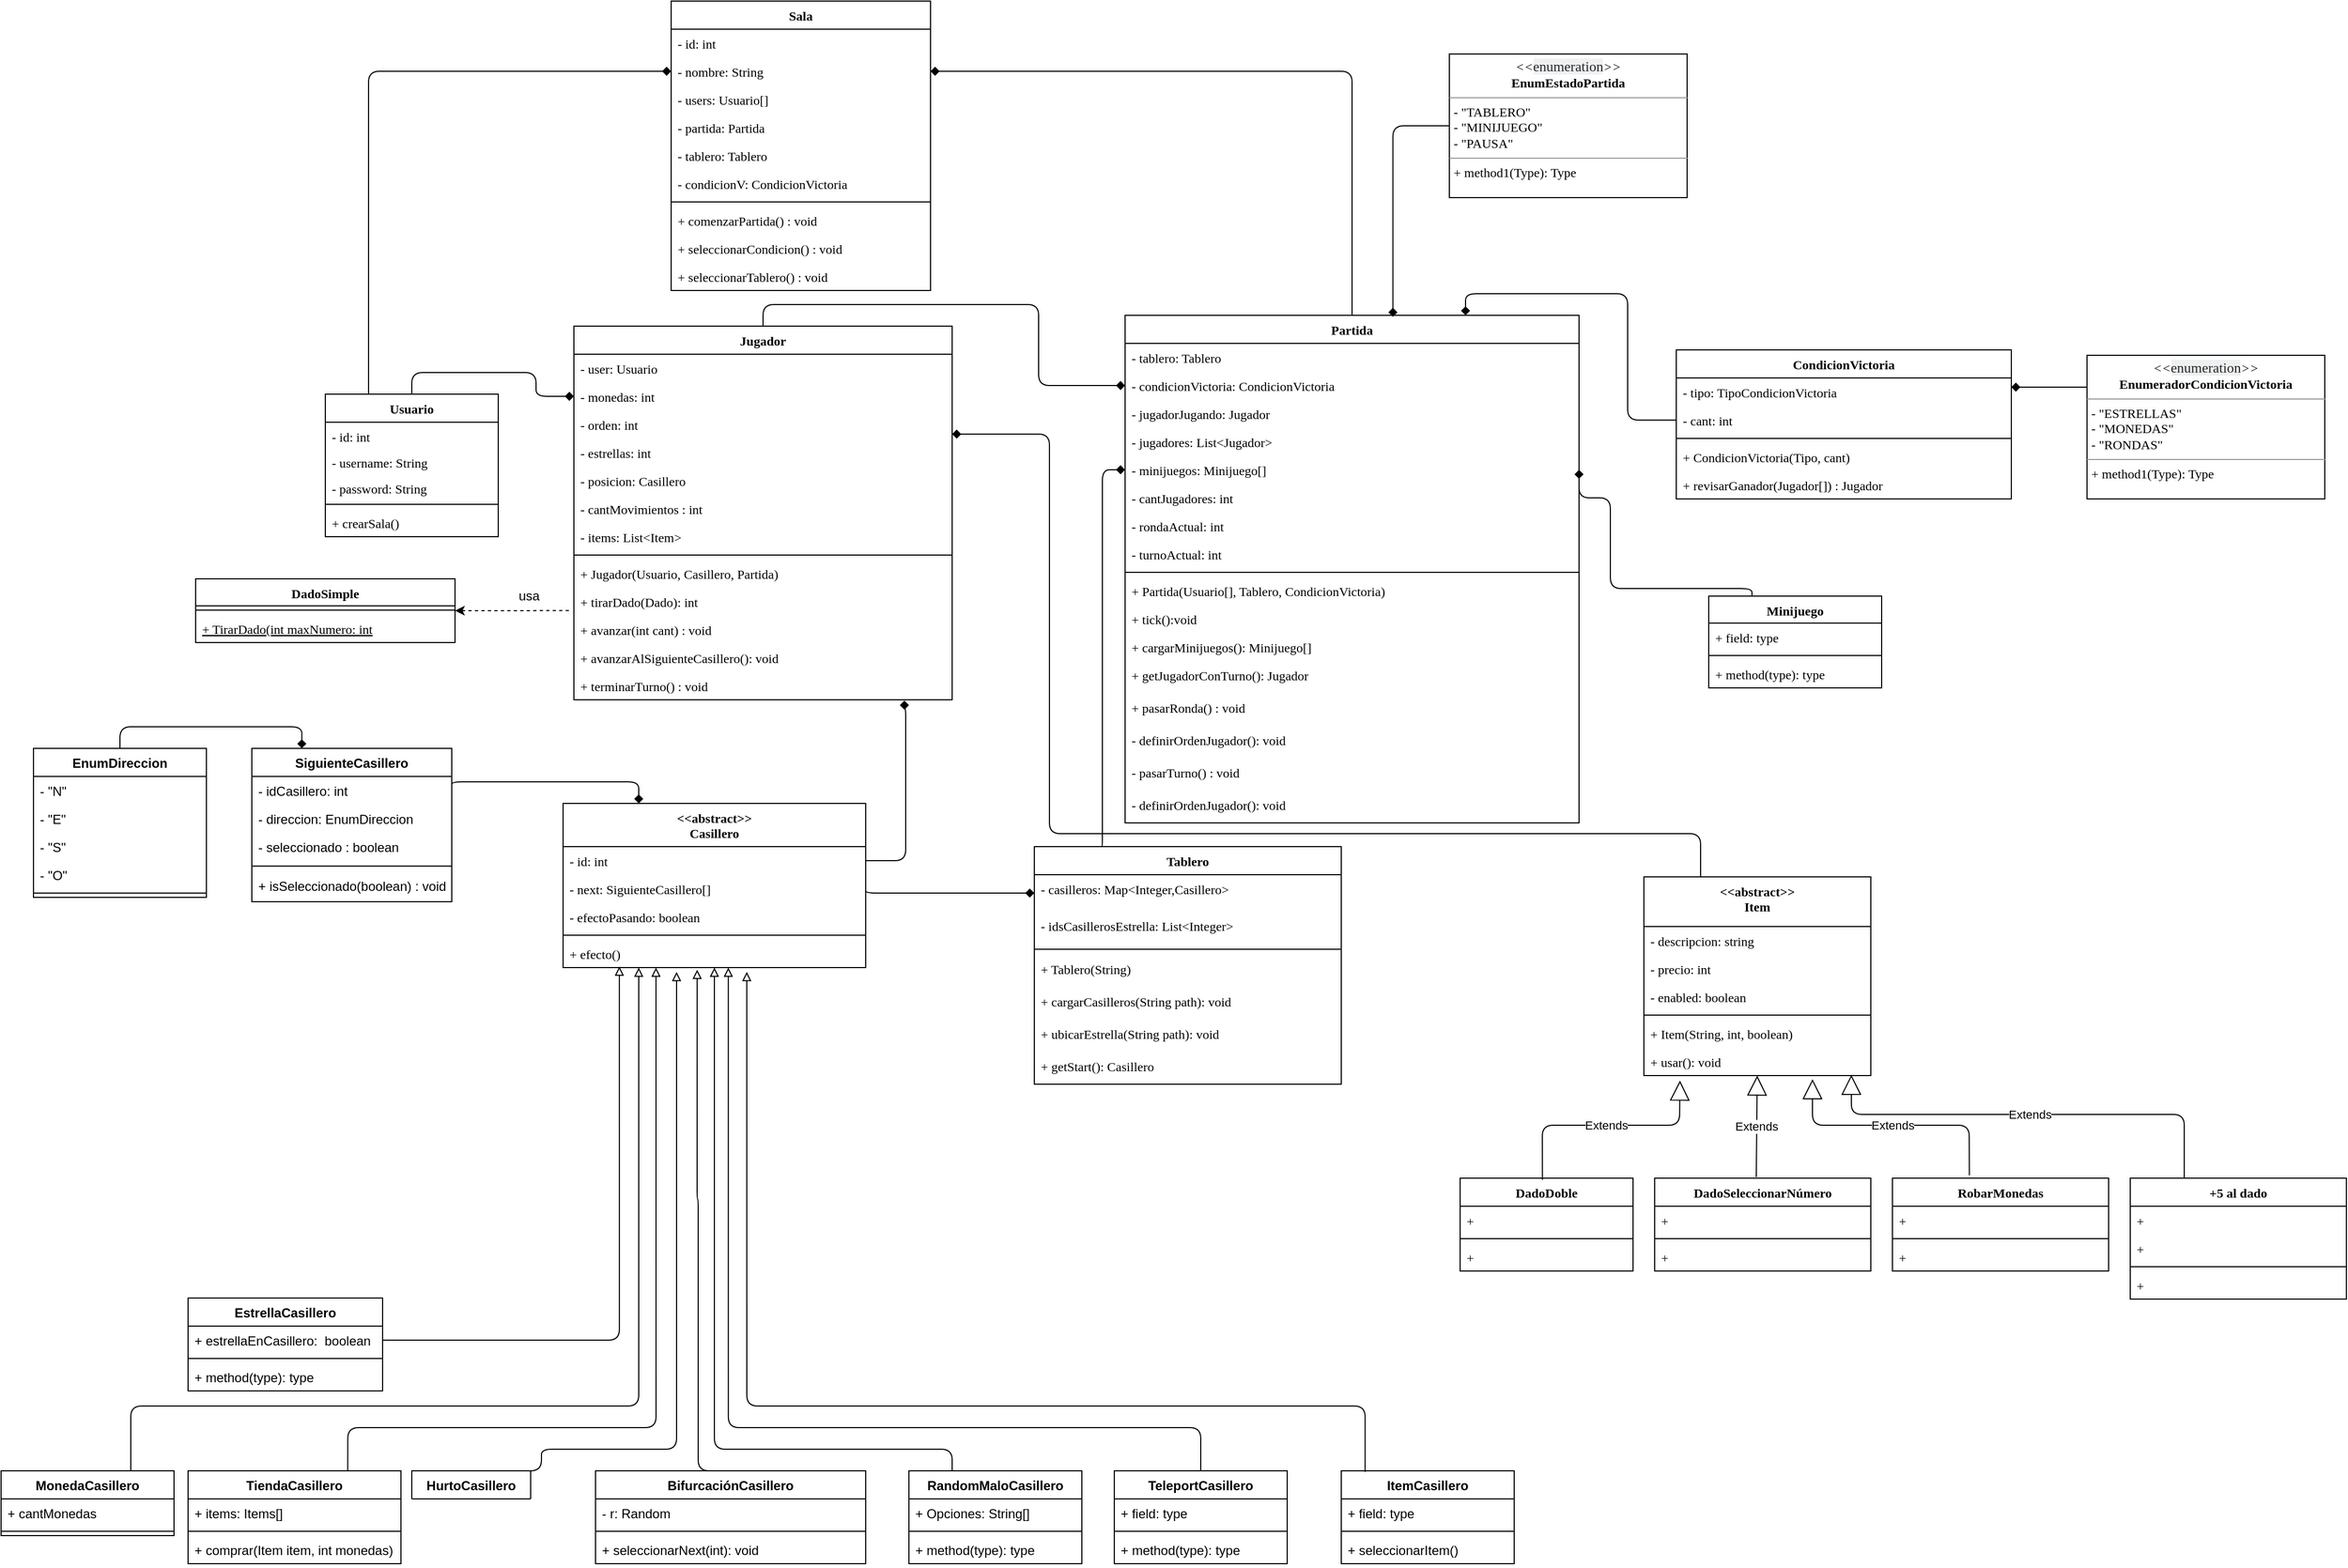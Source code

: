 <mxfile version="11.3.2" type="github" pages="1"><diagram name="Page-1" id="c4acf3e9-155e-7222-9cf6-157b1a14988f"><mxGraphModel dx="4784" dy="3378" grid="1" gridSize="10" guides="1" tooltips="1" connect="1" arrows="1" fold="1" page="1" pageScale="1" pageWidth="827" pageHeight="1169" background="#ffffff" math="0" shadow="0"><root><mxCell id="0"/><mxCell id="1" parent="0"/><mxCell id="59ivMKHbTsnTBATyZhBz-25" style="edgeStyle=orthogonalEdgeStyle;rounded=1;orthogonalLoop=1;jettySize=auto;html=1;exitX=0.218;exitY=0.005;exitDx=0;exitDy=0;entryX=0;entryY=0.5;entryDx=0;entryDy=0;startArrow=none;startFill=0;endArrow=diamond;endFill=1;fontFamily=Lucida Console;exitPerimeter=0;" parent="1" source="UISwAt4YMqUdB4dOmK9G-1" target="59ivMKHbTsnTBATyZhBz-18" edge="1"><mxGeometry relative="1" as="geometry"><Array as="points"><mxPoint x="269" y="-337"/><mxPoint x="269" y="-687"/></Array></mxGeometry></mxCell><mxCell id="UISwAt4YMqUdB4dOmK9G-1" value="Tablero" style="swimlane;fontStyle=1;align=center;verticalAlign=top;childLayout=stackLayout;horizontal=1;startSize=26;horizontalStack=0;resizeParent=1;resizeParentMax=0;resizeLast=0;collapsible=1;marginBottom=0;fontFamily=Lucida Console;" parent="1" vertex="1"><mxGeometry x="206" y="-338" width="284" height="220" as="geometry"/></mxCell><mxCell id="UISwAt4YMqUdB4dOmK9G-2" value="- casilleros: Map&lt;Integer,Casillero&gt;" style="text;strokeColor=none;fillColor=none;align=left;verticalAlign=top;spacingLeft=4;spacingRight=4;overflow=hidden;rotatable=0;points=[[0,0.5],[1,0.5]];portConstraint=eastwest;fontFamily=Lucida Console;" parent="UISwAt4YMqUdB4dOmK9G-1" vertex="1"><mxGeometry y="26" width="284" height="34" as="geometry"/></mxCell><mxCell id="SCdBTIr2IO7kyBTr5p18-4" value="- idsCasillerosEstrella: List&lt;Integer&gt;" style="text;strokeColor=none;fillColor=none;align=left;verticalAlign=top;spacingLeft=4;spacingRight=4;overflow=hidden;rotatable=0;points=[[0,0.5],[1,0.5]];portConstraint=eastwest;fontFamily=Lucida Console;" parent="UISwAt4YMqUdB4dOmK9G-1" vertex="1"><mxGeometry y="60" width="284" height="30" as="geometry"/></mxCell><mxCell id="UISwAt4YMqUdB4dOmK9G-3" value="" style="line;strokeWidth=1;fillColor=none;align=left;verticalAlign=middle;spacingTop=-1;spacingLeft=3;spacingRight=3;rotatable=0;labelPosition=right;points=[];portConstraint=eastwest;fontFamily=Lucida Console;" parent="UISwAt4YMqUdB4dOmK9G-1" vertex="1"><mxGeometry y="90" width="284" height="10" as="geometry"/></mxCell><mxCell id="UISwAt4YMqUdB4dOmK9G-4" value="+ Tablero(String)" style="text;strokeColor=none;fillColor=none;align=left;verticalAlign=top;spacingLeft=4;spacingRight=4;overflow=hidden;rotatable=0;points=[[0,0.5],[1,0.5]];portConstraint=eastwest;fontFamily=Lucida Console;" parent="UISwAt4YMqUdB4dOmK9G-1" vertex="1"><mxGeometry y="100" width="284" height="30" as="geometry"/></mxCell><mxCell id="at_m9scCm36ajEZVGMlZ-2" value="+ cargarCasilleros(String path): void" style="text;strokeColor=none;fillColor=none;align=left;verticalAlign=top;spacingLeft=4;spacingRight=4;overflow=hidden;rotatable=0;points=[[0,0.5],[1,0.5]];portConstraint=eastwest;fontFamily=Lucida Console;" parent="UISwAt4YMqUdB4dOmK9G-1" vertex="1"><mxGeometry y="130" width="284" height="30" as="geometry"/></mxCell><mxCell id="at_m9scCm36ajEZVGMlZ-3" value="+ ubicarEstrella(String path): void" style="text;strokeColor=none;fillColor=none;align=left;verticalAlign=top;spacingLeft=4;spacingRight=4;overflow=hidden;rotatable=0;points=[[0,0.5],[1,0.5]];portConstraint=eastwest;fontFamily=Lucida Console;" parent="UISwAt4YMqUdB4dOmK9G-1" vertex="1"><mxGeometry y="160" width="284" height="30" as="geometry"/></mxCell><mxCell id="at_m9scCm36ajEZVGMlZ-4" value="+ getStart(): Casillero" style="text;strokeColor=none;fillColor=none;align=left;verticalAlign=top;spacingLeft=4;spacingRight=4;overflow=hidden;rotatable=0;points=[[0,0.5],[1,0.5]];portConstraint=eastwest;fontFamily=Lucida Console;" parent="UISwAt4YMqUdB4dOmK9G-1" vertex="1"><mxGeometry y="190" width="284" height="30" as="geometry"/></mxCell><mxCell id="59ivMKHbTsnTBATyZhBz-21" style="edgeStyle=orthogonalEdgeStyle;rounded=1;orthogonalLoop=1;jettySize=auto;html=1;exitX=0.5;exitY=0;exitDx=0;exitDy=0;entryX=0;entryY=0.5;entryDx=0;entryDy=0;startArrow=none;startFill=0;endArrow=diamond;endFill=1;fontFamily=Lucida Console;" parent="1" source="k8qd7nkti8jpO9gWt1fe-7" target="59ivMKHbTsnTBATyZhBz-15" edge="1"><mxGeometry relative="1" as="geometry"/></mxCell><mxCell id="k8qd7nkti8jpO9gWt1fe-7" value="Jugador" style="swimlane;fontStyle=1;align=center;verticalAlign=top;childLayout=stackLayout;horizontal=1;startSize=26;horizontalStack=0;resizeParent=1;resizeParentMax=0;resizeLast=0;collapsible=1;marginBottom=0;fontFamily=Lucida Console;" parent="1" vertex="1"><mxGeometry x="-220" y="-820" width="350" height="346" as="geometry"/></mxCell><mxCell id="SCdBTIr2IO7kyBTr5p18-31" value="- user: Usuario" style="text;strokeColor=none;fillColor=none;align=left;verticalAlign=top;spacingLeft=4;spacingRight=4;overflow=hidden;rotatable=0;points=[[0,0.5],[1,0.5]];portConstraint=eastwest;fontFamily=Lucida Console;" parent="k8qd7nkti8jpO9gWt1fe-7" vertex="1"><mxGeometry y="26" width="350" height="26" as="geometry"/></mxCell><mxCell id="k8qd7nkti8jpO9gWt1fe-11" value="- monedas: int&#10;" style="text;strokeColor=none;fillColor=none;align=left;verticalAlign=top;spacingLeft=4;spacingRight=4;overflow=hidden;rotatable=0;points=[[0,0.5],[1,0.5]];portConstraint=eastwest;fontFamily=Lucida Console;" parent="k8qd7nkti8jpO9gWt1fe-7" vertex="1"><mxGeometry y="52" width="350" height="26" as="geometry"/></mxCell><mxCell id="SCdBTIr2IO7kyBTr5p18-2" value="- orden: int" style="text;strokeColor=none;fillColor=none;align=left;verticalAlign=top;spacingLeft=4;spacingRight=4;overflow=hidden;rotatable=0;points=[[0,0.5],[1,0.5]];portConstraint=eastwest;fontFamily=Lucida Console;" parent="k8qd7nkti8jpO9gWt1fe-7" vertex="1"><mxGeometry y="78" width="350" height="26" as="geometry"/></mxCell><mxCell id="-R49KxKi6Ui51VYpmpSC-28" value="- estrellas: int" style="text;strokeColor=none;fillColor=none;align=left;verticalAlign=top;spacingLeft=4;spacingRight=4;overflow=hidden;rotatable=0;points=[[0,0.5],[1,0.5]];portConstraint=eastwest;fontFamily=Lucida Console;" parent="k8qd7nkti8jpO9gWt1fe-7" vertex="1"><mxGeometry y="104" width="350" height="26" as="geometry"/></mxCell><mxCell id="k8qd7nkti8jpO9gWt1fe-8" value="- posicion: Casillero&#10;" style="text;strokeColor=none;fillColor=none;align=left;verticalAlign=top;spacingLeft=4;spacingRight=4;overflow=hidden;rotatable=0;points=[[0,0.5],[1,0.5]];portConstraint=eastwest;fontFamily=Lucida Console;" parent="k8qd7nkti8jpO9gWt1fe-7" vertex="1"><mxGeometry y="130" width="350" height="26" as="geometry"/></mxCell><mxCell id="k8qd7nkti8jpO9gWt1fe-12" value="- cantMovimientos : int" style="text;strokeColor=none;fillColor=none;align=left;verticalAlign=top;spacingLeft=4;spacingRight=4;overflow=hidden;rotatable=0;points=[[0,0.5],[1,0.5]];portConstraint=eastwest;fontFamily=Lucida Console;" parent="k8qd7nkti8jpO9gWt1fe-7" vertex="1"><mxGeometry y="156" width="350" height="26" as="geometry"/></mxCell><mxCell id="7sUFWrYbpWVVWiip-0sw-13" value="- items: List&lt;Item&gt;" style="text;strokeColor=none;fillColor=none;align=left;verticalAlign=top;spacingLeft=4;spacingRight=4;overflow=hidden;rotatable=0;points=[[0,0.5],[1,0.5]];portConstraint=eastwest;fontFamily=Lucida Console;" parent="k8qd7nkti8jpO9gWt1fe-7" vertex="1"><mxGeometry y="182" width="350" height="26" as="geometry"/></mxCell><mxCell id="k8qd7nkti8jpO9gWt1fe-9" value="" style="line;strokeWidth=1;fillColor=none;align=left;verticalAlign=middle;spacingTop=-1;spacingLeft=3;spacingRight=3;rotatable=0;labelPosition=right;points=[];portConstraint=eastwest;fontFamily=Lucida Console;" parent="k8qd7nkti8jpO9gWt1fe-7" vertex="1"><mxGeometry y="208" width="350" height="8" as="geometry"/></mxCell><mxCell id="XaHXx-rC3GMA9kxHEIKX-52" value="+ Jugador(Usuario, Casillero, Partida)" style="text;strokeColor=none;fillColor=none;align=left;verticalAlign=top;spacingLeft=4;spacingRight=4;overflow=hidden;rotatable=0;points=[[0,0.5],[1,0.5]];portConstraint=eastwest;fontFamily=Lucida Console;" parent="k8qd7nkti8jpO9gWt1fe-7" vertex="1"><mxGeometry y="216" width="350" height="26" as="geometry"/></mxCell><mxCell id="k8qd7nkti8jpO9gWt1fe-10" value="+ tirarDado(Dado): int" style="text;strokeColor=none;fillColor=none;align=left;verticalAlign=top;spacingLeft=4;spacingRight=4;overflow=hidden;rotatable=0;points=[[0,0.5],[1,0.5]];portConstraint=eastwest;fontFamily=Lucida Console;" parent="k8qd7nkti8jpO9gWt1fe-7" vertex="1"><mxGeometry y="242" width="350" height="26" as="geometry"/></mxCell><mxCell id="SCdBTIr2IO7kyBTr5p18-34" value="+ avanzar(int cant) : void" style="text;strokeColor=none;fillColor=none;align=left;verticalAlign=top;spacingLeft=4;spacingRight=4;overflow=hidden;rotatable=0;points=[[0,0.5],[1,0.5]];portConstraint=eastwest;fontFamily=Lucida Console;" parent="k8qd7nkti8jpO9gWt1fe-7" vertex="1"><mxGeometry y="268" width="350" height="26" as="geometry"/></mxCell><mxCell id="XaHXx-rC3GMA9kxHEIKX-64" value="+ avanzarAlSiguienteCasillero(): void" style="text;strokeColor=none;fillColor=none;align=left;verticalAlign=top;spacingLeft=4;spacingRight=4;overflow=hidden;rotatable=0;points=[[0,0.5],[1,0.5]];portConstraint=eastwest;fontFamily=Lucida Console;" parent="k8qd7nkti8jpO9gWt1fe-7" vertex="1"><mxGeometry y="294" width="350" height="26" as="geometry"/></mxCell><mxCell id="GqK_oGd6SszzYG7zcoOd-3" value="+ terminarTurno() : void&#10;" style="text;strokeColor=none;fillColor=none;align=left;verticalAlign=top;spacingLeft=4;spacingRight=4;overflow=hidden;rotatable=0;points=[[0,0.5],[1,0.5]];portConstraint=eastwest;fontFamily=Lucida Console;" vertex="1" parent="k8qd7nkti8jpO9gWt1fe-7"><mxGeometry y="320" width="350" height="26" as="geometry"/></mxCell><mxCell id="NOaT4381prOP3Wp3srU9-16" style="rounded=1;orthogonalLoop=1;jettySize=auto;html=1;exitX=0.5;exitY=0;exitDx=0;exitDy=0;entryX=1;entryY=0.5;entryDx=0;entryDy=0;endArrow=diamond;endFill=1;edgeStyle=orthogonalEdgeStyle;" parent="1" source="k8qd7nkti8jpO9gWt1fe-14" target="NOaT4381prOP3Wp3srU9-7" edge="1"><mxGeometry relative="1" as="geometry"/></mxCell><mxCell id="k8qd7nkti8jpO9gWt1fe-14" value="Partida" style="swimlane;fontStyle=1;align=center;verticalAlign=top;childLayout=stackLayout;horizontal=1;startSize=26;horizontalStack=0;resizeParent=1;resizeParentMax=0;resizeLast=0;collapsible=1;marginBottom=0;fontFamily=Lucida Console;rounded=0;shadow=0;comic=0;glass=0;swimlaneLine=1;" parent="1" vertex="1"><mxGeometry x="290" y="-830" width="420" height="470" as="geometry"><mxRectangle x="290" y="-830" width="80" height="26" as="alternateBounds"/></mxGeometry></mxCell><mxCell id="59ivMKHbTsnTBATyZhBz-20" value="- tablero: Tablero" style="text;strokeColor=none;fillColor=none;align=left;verticalAlign=top;spacingLeft=4;spacingRight=4;overflow=hidden;rotatable=0;points=[[0,0.5],[1,0.5]];portConstraint=eastwest;fontFamily=Lucida Console;" parent="k8qd7nkti8jpO9gWt1fe-14" vertex="1"><mxGeometry y="26" width="420" height="26" as="geometry"/></mxCell><mxCell id="59ivMKHbTsnTBATyZhBz-15" value="- condicionVictoria: CondicionVictoria" style="text;strokeColor=none;fillColor=none;align=left;verticalAlign=top;spacingLeft=4;spacingRight=4;overflow=hidden;rotatable=0;points=[[0,0.5],[1,0.5]];portConstraint=eastwest;fontFamily=Lucida Console;" parent="k8qd7nkti8jpO9gWt1fe-14" vertex="1"><mxGeometry y="52" width="420" height="26" as="geometry"/></mxCell><mxCell id="XaHXx-rC3GMA9kxHEIKX-56" value="- jugadorJugando: Jugador" style="text;strokeColor=none;fillColor=none;align=left;verticalAlign=top;spacingLeft=4;spacingRight=4;overflow=hidden;rotatable=0;points=[[0,0.5],[1,0.5]];portConstraint=eastwest;fontFamily=Lucida Console;" parent="k8qd7nkti8jpO9gWt1fe-14" vertex="1"><mxGeometry y="78" width="420" height="26" as="geometry"/></mxCell><mxCell id="59ivMKHbTsnTBATyZhBz-6" value="- jugadores: List&lt;Jugador&gt;" style="text;strokeColor=none;fillColor=none;align=left;verticalAlign=top;spacingLeft=4;spacingRight=4;overflow=hidden;rotatable=0;points=[[0,0.5],[1,0.5]];portConstraint=eastwest;fontFamily=Lucida Console;" parent="k8qd7nkti8jpO9gWt1fe-14" vertex="1"><mxGeometry y="104" width="420" height="26" as="geometry"/></mxCell><mxCell id="59ivMKHbTsnTBATyZhBz-18" value="- minijuegos: Minijuego[]" style="text;strokeColor=none;fillColor=none;align=left;verticalAlign=top;spacingLeft=4;spacingRight=4;overflow=hidden;rotatable=0;points=[[0,0.5],[1,0.5]];portConstraint=eastwest;fontFamily=Lucida Console;" parent="k8qd7nkti8jpO9gWt1fe-14" vertex="1"><mxGeometry y="130" width="420" height="26" as="geometry"/></mxCell><mxCell id="59ivMKHbTsnTBATyZhBz-4" value="- cantJugadores: int" style="text;strokeColor=none;fillColor=none;align=left;verticalAlign=top;spacingLeft=4;spacingRight=4;overflow=hidden;rotatable=0;points=[[0,0.5],[1,0.5]];portConstraint=eastwest;fontFamily=Lucida Console;" parent="k8qd7nkti8jpO9gWt1fe-14" vertex="1"><mxGeometry y="156" width="420" height="26" as="geometry"/></mxCell><mxCell id="59ivMKHbTsnTBATyZhBz-5" value="- rondaActual: int" style="text;strokeColor=none;fillColor=none;align=left;verticalAlign=top;spacingLeft=4;spacingRight=4;overflow=hidden;rotatable=0;points=[[0,0.5],[1,0.5]];portConstraint=eastwest;fontFamily=Lucida Console;" parent="k8qd7nkti8jpO9gWt1fe-14" vertex="1"><mxGeometry y="182" width="420" height="26" as="geometry"/></mxCell><mxCell id="at_m9scCm36ajEZVGMlZ-7" value="- turnoActual: int" style="text;strokeColor=none;fillColor=none;align=left;verticalAlign=top;spacingLeft=4;spacingRight=4;overflow=hidden;rotatable=0;points=[[0,0.5],[1,0.5]];portConstraint=eastwest;fontFamily=Lucida Console;" parent="k8qd7nkti8jpO9gWt1fe-14" vertex="1"><mxGeometry y="208" width="420" height="26" as="geometry"/></mxCell><mxCell id="k8qd7nkti8jpO9gWt1fe-16" value="" style="line;strokeWidth=1;fillColor=none;align=left;verticalAlign=middle;spacingTop=-1;spacingLeft=3;spacingRight=3;rotatable=0;labelPosition=right;points=[];portConstraint=eastwest;fontFamily=Lucida Console;" parent="k8qd7nkti8jpO9gWt1fe-14" vertex="1"><mxGeometry y="234" width="420" height="8" as="geometry"/></mxCell><mxCell id="at_m9scCm36ajEZVGMlZ-6" value="+ Partida(Usuario[], Tablero, CondicionVictoria)" style="text;strokeColor=none;fillColor=none;align=left;verticalAlign=top;spacingLeft=4;spacingRight=4;overflow=hidden;rotatable=0;points=[[0,0.5],[1,0.5]];portConstraint=eastwest;fontFamily=Lucida Console;" parent="k8qd7nkti8jpO9gWt1fe-14" vertex="1"><mxGeometry y="242" width="420" height="26" as="geometry"/></mxCell><mxCell id="XaHXx-rC3GMA9kxHEIKX-51" value="+ tick():void" style="text;strokeColor=none;fillColor=none;align=left;verticalAlign=top;spacingLeft=4;spacingRight=4;overflow=hidden;rotatable=0;points=[[0,0.5],[1,0.5]];portConstraint=eastwest;fontFamily=Lucida Console;" parent="k8qd7nkti8jpO9gWt1fe-14" vertex="1"><mxGeometry y="268" width="420" height="26" as="geometry"/></mxCell><mxCell id="NOaT4381prOP3Wp3srU9-18" value="+ cargarMinijuegos(): Minijuego[]" style="text;strokeColor=none;fillColor=none;align=left;verticalAlign=top;spacingLeft=4;spacingRight=4;overflow=hidden;rotatable=0;points=[[0,0.5],[1,0.5]];portConstraint=eastwest;fontFamily=Lucida Console;" parent="k8qd7nkti8jpO9gWt1fe-14" vertex="1"><mxGeometry y="294" width="420" height="26" as="geometry"/></mxCell><mxCell id="XaHXx-rC3GMA9kxHEIKX-66" value="+ getJugadorConTurno(): Jugador" style="text;strokeColor=none;fillColor=none;align=left;verticalAlign=top;spacingLeft=4;spacingRight=4;overflow=hidden;rotatable=0;points=[[0,0.5],[1,0.5]];portConstraint=eastwest;fontFamily=Lucida Console;" parent="k8qd7nkti8jpO9gWt1fe-14" vertex="1"><mxGeometry y="320" width="420" height="30" as="geometry"/></mxCell><mxCell id="SCdBTIr2IO7kyBTr5p18-1" value="+ pasarRonda() : void&#10;" style="text;strokeColor=none;fillColor=none;align=left;verticalAlign=top;spacingLeft=4;spacingRight=4;overflow=hidden;rotatable=0;points=[[0,0.5],[1,0.5]];portConstraint=eastwest;fontFamily=Lucida Console;" parent="k8qd7nkti8jpO9gWt1fe-14" vertex="1"><mxGeometry y="350" width="420" height="30" as="geometry"/></mxCell><mxCell id="7sUFWrYbpWVVWiip-0sw-3" value="- definirOrdenJugador(): void&#10;" style="text;strokeColor=none;fillColor=none;align=left;verticalAlign=top;spacingLeft=4;spacingRight=4;overflow=hidden;rotatable=0;points=[[0,0.5],[1,0.5]];portConstraint=eastwest;fontFamily=Lucida Console;" parent="k8qd7nkti8jpO9gWt1fe-14" vertex="1"><mxGeometry y="380" width="420" height="30" as="geometry"/></mxCell><mxCell id="XaHXx-rC3GMA9kxHEIKX-65" value="- pasarTurno() : void" style="text;strokeColor=none;fillColor=none;align=left;verticalAlign=top;spacingLeft=4;spacingRight=4;overflow=hidden;rotatable=0;points=[[0,0.5],[1,0.5]];portConstraint=eastwest;fontFamily=Lucida Console;" parent="k8qd7nkti8jpO9gWt1fe-14" vertex="1"><mxGeometry y="410" width="420" height="30" as="geometry"/></mxCell><mxCell id="GqK_oGd6SszzYG7zcoOd-8" value="- definirOrdenJugador(): void" style="text;strokeColor=none;fillColor=none;align=left;verticalAlign=top;spacingLeft=4;spacingRight=4;overflow=hidden;rotatable=0;points=[[0,0.5],[1,0.5]];portConstraint=eastwest;fontFamily=Lucida Console;" vertex="1" parent="k8qd7nkti8jpO9gWt1fe-14"><mxGeometry y="440" width="420" height="30" as="geometry"/></mxCell><mxCell id="k8qd7nkti8jpO9gWt1fe-22" value="DadoDoble" style="swimlane;fontStyle=1;align=center;verticalAlign=top;childLayout=stackLayout;horizontal=1;startSize=26;horizontalStack=0;resizeParent=1;resizeParentMax=0;resizeLast=0;collapsible=1;marginBottom=0;fontFamily=Lucida Console;" parent="1" vertex="1"><mxGeometry x="600" y="-31" width="160" height="86" as="geometry"/></mxCell><mxCell id="k8qd7nkti8jpO9gWt1fe-23" value="+" style="text;strokeColor=none;fillColor=none;align=left;verticalAlign=top;spacingLeft=4;spacingRight=4;overflow=hidden;rotatable=0;points=[[0,0.5],[1,0.5]];portConstraint=eastwest;fontFamily=Lucida Console;" parent="k8qd7nkti8jpO9gWt1fe-22" vertex="1"><mxGeometry y="26" width="160" height="26" as="geometry"/></mxCell><mxCell id="k8qd7nkti8jpO9gWt1fe-24" value="" style="line;strokeWidth=1;fillColor=none;align=left;verticalAlign=middle;spacingTop=-1;spacingLeft=3;spacingRight=3;rotatable=0;labelPosition=right;points=[];portConstraint=eastwest;fontFamily=Lucida Console;" parent="k8qd7nkti8jpO9gWt1fe-22" vertex="1"><mxGeometry y="52" width="160" height="8" as="geometry"/></mxCell><mxCell id="k8qd7nkti8jpO9gWt1fe-25" value="+" style="text;strokeColor=none;fillColor=none;align=left;verticalAlign=top;spacingLeft=4;spacingRight=4;overflow=hidden;rotatable=0;points=[[0,0.5],[1,0.5]];portConstraint=eastwest;fontFamily=Lucida Console;" parent="k8qd7nkti8jpO9gWt1fe-22" vertex="1"><mxGeometry y="60" width="160" height="26" as="geometry"/></mxCell><mxCell id="SCdBTIr2IO7kyBTr5p18-17" style="edgeStyle=orthogonalEdgeStyle;rounded=1;orthogonalLoop=1;jettySize=auto;html=1;exitX=0.25;exitY=0;exitDx=0;exitDy=0;endArrow=diamond;endFill=1;" parent="1" source="k8qd7nkti8jpO9gWt1fe-37" edge="1" target="SCdBTIr2IO7kyBTr5p18-2"><mxGeometry relative="1" as="geometry"><mxPoint x="200" y="-800" as="targetPoint"/><Array as="points"><mxPoint x="822" y="-350"/><mxPoint x="220" y="-350"/><mxPoint x="220" y="-720"/></Array></mxGeometry></mxCell><mxCell id="k8qd7nkti8jpO9gWt1fe-37" value="&lt;&lt;abstract&gt;&gt;&#10;Item" style="swimlane;fontStyle=1;align=center;verticalAlign=top;childLayout=stackLayout;horizontal=1;startSize=46;horizontalStack=0;resizeParent=1;resizeParentMax=0;resizeLast=0;collapsible=1;marginBottom=0;fontFamily=Lucida Console;" parent="1" vertex="1"><mxGeometry x="770" y="-310" width="210" height="184" as="geometry"/></mxCell><mxCell id="k8qd7nkti8jpO9gWt1fe-42" value="- descripcion: string" style="text;strokeColor=none;fillColor=none;align=left;verticalAlign=top;spacingLeft=4;spacingRight=4;overflow=hidden;rotatable=0;points=[[0,0.5],[1,0.5]];portConstraint=eastwest;fontFamily=Lucida Console;" parent="k8qd7nkti8jpO9gWt1fe-37" vertex="1"><mxGeometry y="46" width="210" height="26" as="geometry"/></mxCell><mxCell id="7sUFWrYbpWVVWiip-0sw-12" value="- precio: int&#10;" style="text;strokeColor=none;fillColor=none;align=left;verticalAlign=top;spacingLeft=4;spacingRight=4;overflow=hidden;rotatable=0;points=[[0,0.5],[1,0.5]];portConstraint=eastwest;fontFamily=Lucida Console;" parent="k8qd7nkti8jpO9gWt1fe-37" vertex="1"><mxGeometry y="72" width="210" height="26" as="geometry"/></mxCell><mxCell id="at_m9scCm36ajEZVGMlZ-11" value="- enabled: boolean&#10;" style="text;strokeColor=none;fillColor=none;align=left;verticalAlign=top;spacingLeft=4;spacingRight=4;overflow=hidden;rotatable=0;points=[[0,0.5],[1,0.5]];portConstraint=eastwest;fontFamily=Lucida Console;" parent="k8qd7nkti8jpO9gWt1fe-37" vertex="1"><mxGeometry y="98" width="210" height="26" as="geometry"/></mxCell><mxCell id="k8qd7nkti8jpO9gWt1fe-39" value="" style="line;strokeWidth=1;fillColor=none;align=left;verticalAlign=middle;spacingTop=-1;spacingLeft=3;spacingRight=3;rotatable=0;labelPosition=right;points=[];portConstraint=eastwest;fontFamily=Lucida Console;" parent="k8qd7nkti8jpO9gWt1fe-37" vertex="1"><mxGeometry y="124" width="210" height="8" as="geometry"/></mxCell><mxCell id="k8qd7nkti8jpO9gWt1fe-40" value="+ Item(String, int, boolean)" style="text;strokeColor=none;fillColor=none;align=left;verticalAlign=top;spacingLeft=4;spacingRight=4;overflow=hidden;rotatable=0;points=[[0,0.5],[1,0.5]];portConstraint=eastwest;fontFamily=Lucida Console;" parent="k8qd7nkti8jpO9gWt1fe-37" vertex="1"><mxGeometry y="132" width="210" height="26" as="geometry"/></mxCell><mxCell id="at_m9scCm36ajEZVGMlZ-12" value="+ usar(): void" style="text;strokeColor=none;fillColor=none;align=left;verticalAlign=top;spacingLeft=4;spacingRight=4;overflow=hidden;rotatable=0;points=[[0,0.5],[1,0.5]];portConstraint=eastwest;fontFamily=Lucida Console;" parent="k8qd7nkti8jpO9gWt1fe-37" vertex="1"><mxGeometry y="158" width="210" height="26" as="geometry"/></mxCell><mxCell id="k8qd7nkti8jpO9gWt1fe-43" value="DadoSeleccionarNúmero" style="swimlane;fontStyle=1;align=center;verticalAlign=top;childLayout=stackLayout;horizontal=1;startSize=26;horizontalStack=0;resizeParent=1;resizeParentMax=0;resizeLast=0;collapsible=1;marginBottom=0;fontFamily=Lucida Console;" parent="1" vertex="1"><mxGeometry x="780" y="-31" width="200" height="86" as="geometry"/></mxCell><mxCell id="k8qd7nkti8jpO9gWt1fe-44" value="+" style="text;strokeColor=none;fillColor=none;align=left;verticalAlign=top;spacingLeft=4;spacingRight=4;overflow=hidden;rotatable=0;points=[[0,0.5],[1,0.5]];portConstraint=eastwest;fontFamily=Lucida Console;" parent="k8qd7nkti8jpO9gWt1fe-43" vertex="1"><mxGeometry y="26" width="200" height="26" as="geometry"/></mxCell><mxCell id="k8qd7nkti8jpO9gWt1fe-45" value="" style="line;strokeWidth=1;fillColor=none;align=left;verticalAlign=middle;spacingTop=-1;spacingLeft=3;spacingRight=3;rotatable=0;labelPosition=right;points=[];portConstraint=eastwest;fontFamily=Lucida Console;" parent="k8qd7nkti8jpO9gWt1fe-43" vertex="1"><mxGeometry y="52" width="200" height="8" as="geometry"/></mxCell><mxCell id="k8qd7nkti8jpO9gWt1fe-46" value="+" style="text;strokeColor=none;fillColor=none;align=left;verticalAlign=top;spacingLeft=4;spacingRight=4;overflow=hidden;rotatable=0;points=[[0,0.5],[1,0.5]];portConstraint=eastwest;fontFamily=Lucida Console;" parent="k8qd7nkti8jpO9gWt1fe-43" vertex="1"><mxGeometry y="60" width="200" height="26" as="geometry"/></mxCell><mxCell id="k8qd7nkti8jpO9gWt1fe-47" value="RobarMonedas" style="swimlane;fontStyle=1;align=center;verticalAlign=top;childLayout=stackLayout;horizontal=1;startSize=26;horizontalStack=0;resizeParent=1;resizeParentMax=0;resizeLast=0;collapsible=1;marginBottom=0;fontFamily=Lucida Console;" parent="1" vertex="1"><mxGeometry x="1000" y="-31" width="200" height="86" as="geometry"/></mxCell><mxCell id="k8qd7nkti8jpO9gWt1fe-48" value="+" style="text;strokeColor=none;fillColor=none;align=left;verticalAlign=top;spacingLeft=4;spacingRight=4;overflow=hidden;rotatable=0;points=[[0,0.5],[1,0.5]];portConstraint=eastwest;fontFamily=Lucida Console;" parent="k8qd7nkti8jpO9gWt1fe-47" vertex="1"><mxGeometry y="26" width="200" height="26" as="geometry"/></mxCell><mxCell id="k8qd7nkti8jpO9gWt1fe-49" value="" style="line;strokeWidth=1;fillColor=none;align=left;verticalAlign=middle;spacingTop=-1;spacingLeft=3;spacingRight=3;rotatable=0;labelPosition=right;points=[];portConstraint=eastwest;fontFamily=Lucida Console;" parent="k8qd7nkti8jpO9gWt1fe-47" vertex="1"><mxGeometry y="52" width="200" height="8" as="geometry"/></mxCell><mxCell id="k8qd7nkti8jpO9gWt1fe-50" value="+" style="text;strokeColor=none;fillColor=none;align=left;verticalAlign=top;spacingLeft=4;spacingRight=4;overflow=hidden;rotatable=0;points=[[0,0.5],[1,0.5]];portConstraint=eastwest;fontFamily=Lucida Console;" parent="k8qd7nkti8jpO9gWt1fe-47" vertex="1"><mxGeometry y="60" width="200" height="26" as="geometry"/></mxCell><mxCell id="59ivMKHbTsnTBATyZhBz-26" style="edgeStyle=orthogonalEdgeStyle;rounded=1;orthogonalLoop=1;jettySize=auto;html=1;exitX=0.5;exitY=0;exitDx=0;exitDy=0;entryX=0;entryY=0.5;entryDx=0;entryDy=0;startArrow=none;startFill=0;endArrow=diamond;endFill=1;fontFamily=Lucida Console;" parent="1" source="iO6MnTRIKXkWglGFPcSL-6" target="k8qd7nkti8jpO9gWt1fe-11" edge="1"><mxGeometry relative="1" as="geometry"/></mxCell><mxCell id="NOaT4381prOP3Wp3srU9-13" style="edgeStyle=orthogonalEdgeStyle;rounded=1;orthogonalLoop=1;jettySize=auto;html=1;exitX=0.25;exitY=0;exitDx=0;exitDy=0;entryX=0;entryY=0.5;entryDx=0;entryDy=0;endArrow=diamond;endFill=1;" parent="1" source="iO6MnTRIKXkWglGFPcSL-6" target="NOaT4381prOP3Wp3srU9-7" edge="1"><mxGeometry relative="1" as="geometry"/></mxCell><mxCell id="iO6MnTRIKXkWglGFPcSL-6" value="Usuario" style="swimlane;fontStyle=1;align=center;verticalAlign=top;childLayout=stackLayout;horizontal=1;startSize=26;horizontalStack=0;resizeParent=1;resizeParentMax=0;resizeLast=0;collapsible=1;marginBottom=0;fontFamily=Lucida Console;" parent="1" vertex="1"><mxGeometry x="-450" y="-757" width="160" height="132" as="geometry"/></mxCell><mxCell id="iO6MnTRIKXkWglGFPcSL-7" value="- id: int" style="text;strokeColor=none;fillColor=none;align=left;verticalAlign=top;spacingLeft=4;spacingRight=4;overflow=hidden;rotatable=0;points=[[0,0.5],[1,0.5]];portConstraint=eastwest;fontFamily=Lucida Console;" parent="iO6MnTRIKXkWglGFPcSL-6" vertex="1"><mxGeometry y="26" width="160" height="24" as="geometry"/></mxCell><mxCell id="59ivMKHbTsnTBATyZhBz-22" value="- username: String" style="text;strokeColor=none;fillColor=none;align=left;verticalAlign=top;spacingLeft=4;spacingRight=4;overflow=hidden;rotatable=0;points=[[0,0.5],[1,0.5]];portConstraint=eastwest;fontFamily=Lucida Console;" parent="iO6MnTRIKXkWglGFPcSL-6" vertex="1"><mxGeometry y="50" width="160" height="24" as="geometry"/></mxCell><mxCell id="59ivMKHbTsnTBATyZhBz-23" value="- password: String" style="text;strokeColor=none;fillColor=none;align=left;verticalAlign=top;spacingLeft=4;spacingRight=4;overflow=hidden;rotatable=0;points=[[0,0.5],[1,0.5]];portConstraint=eastwest;fontFamily=Lucida Console;" parent="iO6MnTRIKXkWglGFPcSL-6" vertex="1"><mxGeometry y="74" width="160" height="24" as="geometry"/></mxCell><mxCell id="iO6MnTRIKXkWglGFPcSL-8" value="" style="line;strokeWidth=1;fillColor=none;align=left;verticalAlign=middle;spacingTop=-1;spacingLeft=3;spacingRight=3;rotatable=0;labelPosition=right;points=[];portConstraint=eastwest;fontFamily=Lucida Console;" parent="iO6MnTRIKXkWglGFPcSL-6" vertex="1"><mxGeometry y="98" width="160" height="8" as="geometry"/></mxCell><mxCell id="iO6MnTRIKXkWglGFPcSL-9" value="+ crearSala()" style="text;strokeColor=none;fillColor=none;align=left;verticalAlign=top;spacingLeft=4;spacingRight=4;overflow=hidden;rotatable=0;points=[[0,0.5],[1,0.5]];portConstraint=eastwest;fontFamily=Lucida Console;" parent="iO6MnTRIKXkWglGFPcSL-6" vertex="1"><mxGeometry y="106" width="160" height="26" as="geometry"/></mxCell><mxCell id="59ivMKHbTsnTBATyZhBz-24" style="edgeStyle=orthogonalEdgeStyle;rounded=1;orthogonalLoop=1;jettySize=auto;html=1;exitX=0.25;exitY=0;exitDx=0;exitDy=0;entryX=1;entryY=0.5;entryDx=0;entryDy=0;startArrow=none;startFill=0;endArrow=diamond;endFill=1;fontFamily=Lucida Console;" parent="1" source="-R49KxKi6Ui51VYpmpSC-2" target="59ivMKHbTsnTBATyZhBz-18" edge="1"><mxGeometry relative="1" as="geometry"><Array as="points"><mxPoint x="870" y="-577"/><mxPoint x="739" y="-577"/><mxPoint x="739" y="-661"/></Array></mxGeometry></mxCell><mxCell id="-R49KxKi6Ui51VYpmpSC-2" value="Minijuego&#10;" style="swimlane;fontStyle=1;align=center;verticalAlign=top;childLayout=stackLayout;horizontal=1;startSize=25;horizontalStack=0;resizeParent=1;resizeParentMax=0;resizeLast=0;collapsible=1;marginBottom=0;fontFamily=Lucida Console;" parent="1" vertex="1"><mxGeometry x="830" y="-570" width="160" height="85" as="geometry"><mxRectangle x="500" y="-386" width="80" height="25" as="alternateBounds"/></mxGeometry></mxCell><mxCell id="-R49KxKi6Ui51VYpmpSC-3" value="+ field: type" style="text;strokeColor=none;fillColor=none;align=left;verticalAlign=top;spacingLeft=4;spacingRight=4;overflow=hidden;rotatable=0;points=[[0,0.5],[1,0.5]];portConstraint=eastwest;fontFamily=Lucida Console;" parent="-R49KxKi6Ui51VYpmpSC-2" vertex="1"><mxGeometry y="25" width="160" height="26" as="geometry"/></mxCell><mxCell id="-R49KxKi6Ui51VYpmpSC-4" value="" style="line;strokeWidth=1;fillColor=none;align=left;verticalAlign=middle;spacingTop=-1;spacingLeft=3;spacingRight=3;rotatable=0;labelPosition=right;points=[];portConstraint=eastwest;fontFamily=Lucida Console;" parent="-R49KxKi6Ui51VYpmpSC-2" vertex="1"><mxGeometry y="51" width="160" height="8" as="geometry"/></mxCell><mxCell id="-R49KxKi6Ui51VYpmpSC-5" value="+ method(type): type" style="text;strokeColor=none;fillColor=none;align=left;verticalAlign=top;spacingLeft=4;spacingRight=4;overflow=hidden;rotatable=0;points=[[0,0.5],[1,0.5]];portConstraint=eastwest;fontFamily=Lucida Console;" parent="-R49KxKi6Ui51VYpmpSC-2" vertex="1"><mxGeometry y="59" width="160" height="26" as="geometry"/></mxCell><mxCell id="59ivMKHbTsnTBATyZhBz-17" style="edgeStyle=orthogonalEdgeStyle;rounded=0;orthogonalLoop=1;jettySize=auto;html=1;exitX=0;exitY=0.25;exitDx=0;exitDy=0;entryX=1;entryY=0.25;entryDx=0;entryDy=0;startArrow=none;startFill=0;endArrow=diamond;endFill=1;fontFamily=Lucida Console;" parent="1" source="-R49KxKi6Ui51VYpmpSC-17" target="59ivMKHbTsnTBATyZhBz-7" edge="1"><mxGeometry relative="1" as="geometry"><Array as="points"><mxPoint x="1180" y="-763"/></Array></mxGeometry></mxCell><mxCell id="-R49KxKi6Ui51VYpmpSC-17" value="&lt;p style=&quot;margin: 0px ; margin-top: 4px ; text-align: center&quot;&gt;&lt;i&gt;&amp;lt;&amp;lt;&lt;/i&gt;&lt;span style=&quot;color: rgb(36 , 39 , 41) ; font-size: 13px ; text-align: left ; background-color: rgb(239 , 240 , 241)&quot;&gt;enumeration&lt;/span&gt;&lt;i&gt;&amp;gt;&amp;gt;&lt;/i&gt;&lt;br&gt;&lt;b&gt;EnumeradorCondicionVictoria&lt;/b&gt;&lt;/p&gt;&lt;hr size=&quot;1&quot;&gt;&lt;p style=&quot;margin: 0px ; margin-left: 4px&quot;&gt;- &quot;ESTRELLAS&quot;&lt;/p&gt;&lt;p style=&quot;margin: 0px ; margin-left: 4px&quot;&gt;- &quot;MONEDAS&quot;&lt;/p&gt;&lt;p style=&quot;margin: 0px ; margin-left: 4px&quot;&gt;- &quot;RONDAS&quot;&lt;/p&gt;&lt;hr size=&quot;1&quot;&gt;&lt;p style=&quot;margin: 0px ; margin-left: 4px&quot;&gt;+ method1(Type): Type&lt;/p&gt;" style="verticalAlign=top;align=left;overflow=fill;fontSize=12;fontFamily=Lucida Console;html=1;" parent="1" vertex="1"><mxGeometry x="1180" y="-793" width="220" height="133" as="geometry"/></mxCell><mxCell id="-R49KxKi6Ui51VYpmpSC-58" value="&lt;&lt;abstract&gt;&gt;&#10;Casillero" style="swimlane;fontStyle=1;align=center;verticalAlign=top;childLayout=stackLayout;horizontal=1;startSize=40;horizontalStack=0;resizeParent=1;resizeParentMax=0;resizeLast=0;collapsible=1;marginBottom=0;fontFamily=Lucida Console;" parent="1" vertex="1"><mxGeometry x="-230" y="-378" width="280" height="152" as="geometry"/></mxCell><mxCell id="SCdBTIr2IO7kyBTr5p18-7" value="- id: int" style="text;strokeColor=none;fillColor=none;align=left;verticalAlign=top;spacingLeft=4;spacingRight=4;overflow=hidden;rotatable=0;points=[[0,0.5],[1,0.5]];portConstraint=eastwest;fontFamily=Lucida Console;" parent="-R49KxKi6Ui51VYpmpSC-58" vertex="1"><mxGeometry y="40" width="280" height="26" as="geometry"/></mxCell><mxCell id="NOaT4381prOP3Wp3srU9-17" value="- next: SiguienteCasillero[]" style="text;strokeColor=none;fillColor=none;align=left;verticalAlign=top;spacingLeft=4;spacingRight=4;overflow=hidden;rotatable=0;points=[[0,0.5],[1,0.5]];portConstraint=eastwest;fontFamily=Lucida Console;" parent="-R49KxKi6Ui51VYpmpSC-58" vertex="1"><mxGeometry y="66" width="280" height="26" as="geometry"/></mxCell><mxCell id="XaHXx-rC3GMA9kxHEIKX-41" value="- efectoPasando: boolean" style="text;strokeColor=none;fillColor=none;align=left;verticalAlign=top;spacingLeft=4;spacingRight=4;overflow=hidden;rotatable=0;points=[[0,0.5],[1,0.5]];portConstraint=eastwest;fontFamily=Lucida Console;" parent="-R49KxKi6Ui51VYpmpSC-58" vertex="1"><mxGeometry y="92" width="280" height="26" as="geometry"/></mxCell><mxCell id="-R49KxKi6Ui51VYpmpSC-66" value="" style="line;strokeWidth=1;fillColor=none;align=left;verticalAlign=middle;spacingTop=-1;spacingLeft=3;spacingRight=3;rotatable=0;labelPosition=right;points=[];portConstraint=eastwest;fontFamily=Lucida Console;" parent="-R49KxKi6Ui51VYpmpSC-58" vertex="1"><mxGeometry y="118" width="280" height="8" as="geometry"/></mxCell><mxCell id="-R49KxKi6Ui51VYpmpSC-65" value="+ efecto()" style="text;strokeColor=none;fillColor=none;align=left;verticalAlign=top;spacingLeft=4;spacingRight=4;overflow=hidden;rotatable=0;points=[[0,0.5],[1,0.5]];portConstraint=eastwest;fontFamily=Lucida Console;" parent="-R49KxKi6Ui51VYpmpSC-58" vertex="1"><mxGeometry y="126" width="280" height="26" as="geometry"/></mxCell><mxCell id="59ivMKHbTsnTBATyZhBz-2" style="edgeStyle=orthogonalEdgeStyle;rounded=1;orthogonalLoop=1;jettySize=auto;html=1;entryX=0;entryY=0.5;entryDx=0;entryDy=0;startArrow=none;startFill=0;endArrow=diamond;endFill=1;fontFamily=Lucida Console;exitX=1;exitY=0.5;exitDx=0;exitDy=0;" parent="1" source="NOaT4381prOP3Wp3srU9-17" target="UISwAt4YMqUdB4dOmK9G-2" edge="1"><mxGeometry relative="1" as="geometry"><mxPoint x="101" y="-361" as="sourcePoint"/><Array as="points"><mxPoint x="50" y="-295"/></Array></mxGeometry></mxCell><mxCell id="59ivMKHbTsnTBATyZhBz-7" value="CondicionVictoria" style="swimlane;fontStyle=1;align=center;verticalAlign=top;childLayout=stackLayout;horizontal=1;startSize=26;horizontalStack=0;resizeParent=1;resizeParentMax=0;resizeLast=0;collapsible=1;marginBottom=0;fontFamily=Lucida Console;" parent="1" vertex="1"><mxGeometry x="800" y="-798" width="310" height="138" as="geometry"/></mxCell><mxCell id="59ivMKHbTsnTBATyZhBz-8" value="- tipo: TipoCondicionVictoria" style="text;strokeColor=none;fillColor=none;align=left;verticalAlign=top;spacingLeft=4;spacingRight=4;overflow=hidden;rotatable=0;points=[[0,0.5],[1,0.5]];portConstraint=eastwest;fontFamily=Lucida Console;" parent="59ivMKHbTsnTBATyZhBz-7" vertex="1"><mxGeometry y="26" width="310" height="26" as="geometry"/></mxCell><mxCell id="59ivMKHbTsnTBATyZhBz-12" value="- cant: int" style="text;strokeColor=none;fillColor=none;align=left;verticalAlign=top;spacingLeft=4;spacingRight=4;overflow=hidden;rotatable=0;points=[[0,0.5],[1,0.5]];portConstraint=eastwest;fontFamily=Lucida Console;" parent="59ivMKHbTsnTBATyZhBz-7" vertex="1"><mxGeometry y="52" width="310" height="26" as="geometry"/></mxCell><mxCell id="59ivMKHbTsnTBATyZhBz-13" value="" style="line;strokeWidth=1;fillColor=none;align=left;verticalAlign=middle;spacingTop=-1;spacingLeft=3;spacingRight=3;rotatable=0;labelPosition=right;points=[];portConstraint=eastwest;fontFamily=Lucida Console;" parent="59ivMKHbTsnTBATyZhBz-7" vertex="1"><mxGeometry y="78" width="310" height="8" as="geometry"/></mxCell><mxCell id="59ivMKHbTsnTBATyZhBz-14" value="+ CondicionVictoria(Tipo, cant)" style="text;strokeColor=none;fillColor=none;align=left;verticalAlign=top;spacingLeft=4;spacingRight=4;overflow=hidden;rotatable=0;points=[[0,0.5],[1,0.5]];portConstraint=eastwest;fontFamily=Lucida Console;" parent="59ivMKHbTsnTBATyZhBz-7" vertex="1"><mxGeometry y="86" width="310" height="26" as="geometry"/></mxCell><mxCell id="XaHXx-rC3GMA9kxHEIKX-53" value="+ revisarGanador(Jugador[]) : Jugador" style="text;strokeColor=none;fillColor=none;align=left;verticalAlign=top;spacingLeft=4;spacingRight=4;overflow=hidden;rotatable=0;points=[[0,0.5],[1,0.5]];portConstraint=eastwest;fontFamily=Lucida Console;" parent="59ivMKHbTsnTBATyZhBz-7" vertex="1"><mxGeometry y="112" width="310" height="26" as="geometry"/></mxCell><mxCell id="59ivMKHbTsnTBATyZhBz-16" style="edgeStyle=orthogonalEdgeStyle;rounded=1;orthogonalLoop=1;jettySize=auto;html=1;exitX=0;exitY=0.5;exitDx=0;exitDy=0;startArrow=none;startFill=0;endArrow=diamond;endFill=1;entryX=0.75;entryY=0;entryDx=0;entryDy=0;fontFamily=Lucida Console;" parent="1" source="59ivMKHbTsnTBATyZhBz-12" target="k8qd7nkti8jpO9gWt1fe-14" edge="1"><mxGeometry relative="1" as="geometry"><mxPoint x="630" y="-790" as="targetPoint"/></mxGeometry></mxCell><mxCell id="NOaT4381prOP3Wp3srU9-5" value="Sala" style="swimlane;fontStyle=1;align=center;verticalAlign=top;childLayout=stackLayout;horizontal=1;startSize=26;horizontalStack=0;resizeParent=1;resizeParentMax=0;resizeLast=0;collapsible=1;marginBottom=0;fontFamily=Lucida Console;" parent="1" vertex="1"><mxGeometry x="-130" y="-1121" width="240" height="268" as="geometry"/></mxCell><mxCell id="NOaT4381prOP3Wp3srU9-6" value="- id: int" style="text;strokeColor=none;fillColor=none;align=left;verticalAlign=top;spacingLeft=4;spacingRight=4;overflow=hidden;rotatable=0;points=[[0,0.5],[1,0.5]];portConstraint=eastwest;fontFamily=Lucida Console;" parent="NOaT4381prOP3Wp3srU9-5" vertex="1"><mxGeometry y="26" width="240" height="26" as="geometry"/></mxCell><mxCell id="NOaT4381prOP3Wp3srU9-7" value="- nombre: String" style="text;strokeColor=none;fillColor=none;align=left;verticalAlign=top;spacingLeft=4;spacingRight=4;overflow=hidden;rotatable=0;points=[[0,0.5],[1,0.5]];portConstraint=eastwest;fontFamily=Lucida Console;" parent="NOaT4381prOP3Wp3srU9-5" vertex="1"><mxGeometry y="52" width="240" height="26" as="geometry"/></mxCell><mxCell id="NOaT4381prOP3Wp3srU9-8" value="- users: Usuario[]" style="text;strokeColor=none;fillColor=none;align=left;verticalAlign=top;spacingLeft=4;spacingRight=4;overflow=hidden;rotatable=0;points=[[0,0.5],[1,0.5]];portConstraint=eastwest;fontFamily=Lucida Console;" parent="NOaT4381prOP3Wp3srU9-5" vertex="1"><mxGeometry y="78" width="240" height="26" as="geometry"/></mxCell><mxCell id="at_m9scCm36ajEZVGMlZ-8" value="- partida: Partida" style="text;strokeColor=none;fillColor=none;align=left;verticalAlign=top;spacingLeft=4;spacingRight=4;overflow=hidden;rotatable=0;points=[[0,0.5],[1,0.5]];portConstraint=eastwest;fontFamily=Lucida Console;" parent="NOaT4381prOP3Wp3srU9-5" vertex="1"><mxGeometry y="104" width="240" height="26" as="geometry"/></mxCell><mxCell id="at_m9scCm36ajEZVGMlZ-9" value="- tablero: Tablero" style="text;strokeColor=none;fillColor=none;align=left;verticalAlign=top;spacingLeft=4;spacingRight=4;overflow=hidden;rotatable=0;points=[[0,0.5],[1,0.5]];portConstraint=eastwest;fontFamily=Lucida Console;" parent="NOaT4381prOP3Wp3srU9-5" vertex="1"><mxGeometry y="130" width="240" height="26" as="geometry"/></mxCell><mxCell id="NOaT4381prOP3Wp3srU9-14" value="- condicionV: CondicionVictoria" style="text;strokeColor=none;fillColor=none;align=left;verticalAlign=top;spacingLeft=4;spacingRight=4;overflow=hidden;rotatable=0;points=[[0,0.5],[1,0.5]];portConstraint=eastwest;fontFamily=Lucida Console;" parent="NOaT4381prOP3Wp3srU9-5" vertex="1"><mxGeometry y="156" width="240" height="26" as="geometry"/></mxCell><mxCell id="NOaT4381prOP3Wp3srU9-10" value="" style="line;strokeWidth=1;fillColor=none;align=left;verticalAlign=middle;spacingTop=-1;spacingLeft=3;spacingRight=3;rotatable=0;labelPosition=right;points=[];portConstraint=eastwest;fontFamily=Lucida Console;" parent="NOaT4381prOP3Wp3srU9-5" vertex="1"><mxGeometry y="182" width="240" height="8" as="geometry"/></mxCell><mxCell id="SCdBTIr2IO7kyBTr5p18-32" value="+ comenzarPartida() : void" style="text;strokeColor=none;fillColor=none;align=left;verticalAlign=top;spacingLeft=4;spacingRight=4;overflow=hidden;rotatable=0;points=[[0,0.5],[1,0.5]];portConstraint=eastwest;fontFamily=Lucida Console;" parent="NOaT4381prOP3Wp3srU9-5" vertex="1"><mxGeometry y="190" width="240" height="26" as="geometry"/></mxCell><mxCell id="GqK_oGd6SszzYG7zcoOd-1" value="+ seleccionarCondicion() : void&#10;" style="text;strokeColor=none;fillColor=none;align=left;verticalAlign=top;spacingLeft=4;spacingRight=4;overflow=hidden;rotatable=0;points=[[0,0.5],[1,0.5]];portConstraint=eastwest;fontFamily=Lucida Console;" vertex="1" parent="NOaT4381prOP3Wp3srU9-5"><mxGeometry y="216" width="240" height="26" as="geometry"/></mxCell><mxCell id="GqK_oGd6SszzYG7zcoOd-2" value="+ seleccionarTablero() : void&#10;" style="text;strokeColor=none;fillColor=none;align=left;verticalAlign=top;spacingLeft=4;spacingRight=4;overflow=hidden;rotatable=0;points=[[0,0.5],[1,0.5]];portConstraint=eastwest;fontFamily=Lucida Console;" vertex="1" parent="NOaT4381prOP3Wp3srU9-5"><mxGeometry y="242" width="240" height="26" as="geometry"/></mxCell><mxCell id="7sUFWrYbpWVVWiip-0sw-8" value="Extends" style="endArrow=block;endSize=16;endFill=0;html=1;exitX=0.476;exitY=0.018;exitDx=0;exitDy=0;exitPerimeter=0;entryX=0.159;entryY=1.179;entryDx=0;entryDy=0;entryPerimeter=0;" parent="1" source="k8qd7nkti8jpO9gWt1fe-22" edge="1" target="at_m9scCm36ajEZVGMlZ-12"><mxGeometry width="160" relative="1" as="geometry"><mxPoint x="650" y="-203" as="sourcePoint"/><mxPoint x="775" y="-203" as="targetPoint"/><Array as="points"><mxPoint x="676" y="-80"/><mxPoint x="803" y="-80"/></Array></mxGeometry></mxCell><mxCell id="7sUFWrYbpWVVWiip-0sw-9" value="Extends" style="endArrow=block;endSize=16;endFill=0;html=1;" parent="1" edge="1" target="at_m9scCm36ajEZVGMlZ-12"><mxGeometry width="160" relative="1" as="geometry"><mxPoint x="874" y="-32" as="sourcePoint"/><mxPoint x="870" y="-100" as="targetPoint"/></mxGeometry></mxCell><mxCell id="7sUFWrYbpWVVWiip-0sw-10" value="Extends" style="endArrow=block;endSize=16;endFill=0;html=1;exitX=0.356;exitY=-0.03;exitDx=0;exitDy=0;exitPerimeter=0;entryX=0.743;entryY=1.128;entryDx=0;entryDy=0;entryPerimeter=0;" parent="1" source="k8qd7nkti8jpO9gWt1fe-47" target="at_m9scCm36ajEZVGMlZ-12" edge="1"><mxGeometry width="160" relative="1" as="geometry"><mxPoint x="1020" y="-140" as="sourcePoint"/><mxPoint x="980" y="-90" as="targetPoint"/><Array as="points"><mxPoint x="1071" y="-80"/><mxPoint x="926" y="-80"/></Array></mxGeometry></mxCell><mxCell id="SCdBTIr2IO7kyBTr5p18-18" value="+5 al dado" style="swimlane;fontStyle=1;align=center;verticalAlign=top;childLayout=stackLayout;horizontal=1;startSize=26;horizontalStack=0;resizeParent=1;resizeParentMax=0;resizeLast=0;collapsible=1;marginBottom=0;fontFamily=Lucida Console;" parent="1" vertex="1"><mxGeometry x="1220" y="-31" width="200" height="112" as="geometry"/></mxCell><mxCell id="SCdBTIr2IO7kyBTr5p18-19" value="+" style="text;strokeColor=none;fillColor=none;align=left;verticalAlign=top;spacingLeft=4;spacingRight=4;overflow=hidden;rotatable=0;points=[[0,0.5],[1,0.5]];portConstraint=eastwest;fontFamily=Lucida Console;" parent="SCdBTIr2IO7kyBTr5p18-18" vertex="1"><mxGeometry y="26" width="200" height="26" as="geometry"/></mxCell><mxCell id="7sUFWrYbpWVVWiip-0sw-11" value="+" style="text;strokeColor=none;fillColor=none;align=left;verticalAlign=top;spacingLeft=4;spacingRight=4;overflow=hidden;rotatable=0;points=[[0,0.5],[1,0.5]];portConstraint=eastwest;fontFamily=Lucida Console;" parent="SCdBTIr2IO7kyBTr5p18-18" vertex="1"><mxGeometry y="52" width="200" height="26" as="geometry"/></mxCell><mxCell id="SCdBTIr2IO7kyBTr5p18-20" value="" style="line;strokeWidth=1;fillColor=none;align=left;verticalAlign=middle;spacingTop=-1;spacingLeft=3;spacingRight=3;rotatable=0;labelPosition=right;points=[];portConstraint=eastwest;fontFamily=Lucida Console;" parent="SCdBTIr2IO7kyBTr5p18-18" vertex="1"><mxGeometry y="78" width="200" height="8" as="geometry"/></mxCell><mxCell id="SCdBTIr2IO7kyBTr5p18-21" value="+" style="text;strokeColor=none;fillColor=none;align=left;verticalAlign=top;spacingLeft=4;spacingRight=4;overflow=hidden;rotatable=0;points=[[0,0.5],[1,0.5]];portConstraint=eastwest;fontFamily=Lucida Console;" parent="SCdBTIr2IO7kyBTr5p18-18" vertex="1"><mxGeometry y="86" width="200" height="26" as="geometry"/></mxCell><mxCell id="SCdBTIr2IO7kyBTr5p18-22" value="Extends" style="endArrow=block;endSize=16;endFill=0;html=1;entryX=0.914;entryY=0.974;entryDx=0;entryDy=0;exitX=0.25;exitY=0;exitDx=0;exitDy=0;entryPerimeter=0;" parent="1" source="SCdBTIr2IO7kyBTr5p18-18" target="at_m9scCm36ajEZVGMlZ-12" edge="1"><mxGeometry width="160" relative="1" as="geometry"><mxPoint x="1264.7" y="-160.58" as="sourcePoint"/><mxPoint x="1135.42" y="-243.996" as="targetPoint"/><Array as="points"><mxPoint x="1270" y="-90"/><mxPoint x="1140" y="-90"/><mxPoint x="962" y="-90"/></Array></mxGeometry></mxCell><mxCell id="SCdBTIr2IO7kyBTr5p18-35" style="edgeStyle=orthogonalEdgeStyle;rounded=1;orthogonalLoop=1;jettySize=auto;html=1;exitX=1;exitY=0.5;exitDx=0;exitDy=0;endArrow=diamond;endFill=1;" parent="1" source="SCdBTIr2IO7kyBTr5p18-7" edge="1"><mxGeometry relative="1" as="geometry"><Array as="points"><mxPoint x="87" y="-325"/><mxPoint x="87" y="-469"/></Array><mxPoint x="90" y="-469" as="targetPoint"/></mxGeometry></mxCell><mxCell id="XaHXx-rC3GMA9kxHEIKX-3" value="MonedaCasillero" style="swimlane;fontStyle=1;align=center;verticalAlign=top;childLayout=stackLayout;horizontal=1;startSize=26;horizontalStack=0;resizeParent=1;resizeParentMax=0;resizeLast=0;collapsible=1;marginBottom=0;" parent="1" vertex="1"><mxGeometry x="-750" y="240" width="160" height="60" as="geometry"/></mxCell><mxCell id="XaHXx-rC3GMA9kxHEIKX-4" value="+ cantMonedas" style="text;strokeColor=none;fillColor=none;align=left;verticalAlign=top;spacingLeft=4;spacingRight=4;overflow=hidden;rotatable=0;points=[[0,0.5],[1,0.5]];portConstraint=eastwest;" parent="XaHXx-rC3GMA9kxHEIKX-3" vertex="1"><mxGeometry y="26" width="160" height="26" as="geometry"/></mxCell><mxCell id="XaHXx-rC3GMA9kxHEIKX-5" value="" style="line;strokeWidth=1;fillColor=none;align=left;verticalAlign=middle;spacingTop=-1;spacingLeft=3;spacingRight=3;rotatable=0;labelPosition=right;points=[];portConstraint=eastwest;" parent="XaHXx-rC3GMA9kxHEIKX-3" vertex="1"><mxGeometry y="52" width="160" height="8" as="geometry"/></mxCell><mxCell id="XaHXx-rC3GMA9kxHEIKX-7" value="ItemCasillero" style="swimlane;fontStyle=1;align=center;verticalAlign=top;childLayout=stackLayout;horizontal=1;startSize=26;horizontalStack=0;resizeParent=1;resizeParentMax=0;resizeLast=0;collapsible=1;marginBottom=0;" parent="1" vertex="1"><mxGeometry x="490" y="240" width="160" height="86" as="geometry"/></mxCell><mxCell id="XaHXx-rC3GMA9kxHEIKX-8" value="+ field: type" style="text;strokeColor=none;fillColor=none;align=left;verticalAlign=top;spacingLeft=4;spacingRight=4;overflow=hidden;rotatable=0;points=[[0,0.5],[1,0.5]];portConstraint=eastwest;" parent="XaHXx-rC3GMA9kxHEIKX-7" vertex="1"><mxGeometry y="26" width="160" height="26" as="geometry"/></mxCell><mxCell id="XaHXx-rC3GMA9kxHEIKX-9" value="" style="line;strokeWidth=1;fillColor=none;align=left;verticalAlign=middle;spacingTop=-1;spacingLeft=3;spacingRight=3;rotatable=0;labelPosition=right;points=[];portConstraint=eastwest;" parent="XaHXx-rC3GMA9kxHEIKX-7" vertex="1"><mxGeometry y="52" width="160" height="8" as="geometry"/></mxCell><mxCell id="XaHXx-rC3GMA9kxHEIKX-10" value="+ seleccionarItem()" style="text;strokeColor=none;fillColor=none;align=left;verticalAlign=top;spacingLeft=4;spacingRight=4;overflow=hidden;rotatable=0;points=[[0,0.5],[1,0.5]];portConstraint=eastwest;" parent="XaHXx-rC3GMA9kxHEIKX-7" vertex="1"><mxGeometry y="60" width="160" height="26" as="geometry"/></mxCell><mxCell id="XaHXx-rC3GMA9kxHEIKX-11" value="TiendaCasillero" style="swimlane;fontStyle=1;align=center;verticalAlign=top;childLayout=stackLayout;horizontal=1;startSize=26;horizontalStack=0;resizeParent=1;resizeParentMax=0;resizeLast=0;collapsible=1;marginBottom=0;" parent="1" vertex="1"><mxGeometry x="-577" y="240" width="197" height="86" as="geometry"/></mxCell><mxCell id="XaHXx-rC3GMA9kxHEIKX-12" value="+ items: Items[]" style="text;strokeColor=none;fillColor=none;align=left;verticalAlign=top;spacingLeft=4;spacingRight=4;overflow=hidden;rotatable=0;points=[[0,0.5],[1,0.5]];portConstraint=eastwest;" parent="XaHXx-rC3GMA9kxHEIKX-11" vertex="1"><mxGeometry y="26" width="197" height="26" as="geometry"/></mxCell><mxCell id="XaHXx-rC3GMA9kxHEIKX-13" value="" style="line;strokeWidth=1;fillColor=none;align=left;verticalAlign=middle;spacingTop=-1;spacingLeft=3;spacingRight=3;rotatable=0;labelPosition=right;points=[];portConstraint=eastwest;" parent="XaHXx-rC3GMA9kxHEIKX-11" vertex="1"><mxGeometry y="52" width="197" height="8" as="geometry"/></mxCell><mxCell id="XaHXx-rC3GMA9kxHEIKX-14" value="+ comprar(Item item, int monedas)" style="text;strokeColor=none;fillColor=none;align=left;verticalAlign=top;spacingLeft=4;spacingRight=4;overflow=hidden;rotatable=0;points=[[0,0.5],[1,0.5]];portConstraint=eastwest;" parent="XaHXx-rC3GMA9kxHEIKX-11" vertex="1"><mxGeometry y="60" width="197" height="26" as="geometry"/></mxCell><mxCell id="XaHXx-rC3GMA9kxHEIKX-48" style="edgeStyle=orthogonalEdgeStyle;rounded=1;orthogonalLoop=1;jettySize=auto;html=1;exitX=0.5;exitY=0;exitDx=0;exitDy=0;entryX=0.443;entryY=1.077;entryDx=0;entryDy=0;entryPerimeter=0;endArrow=block;endFill=0;" parent="1" source="XaHXx-rC3GMA9kxHEIKX-15" target="-R49KxKi6Ui51VYpmpSC-65" edge="1"><mxGeometry relative="1" as="geometry"><Array as="points"><mxPoint x="-105" y="-12"/><mxPoint x="-106" y="-12"/></Array></mxGeometry></mxCell><mxCell id="XaHXx-rC3GMA9kxHEIKX-15" value="BifurcaciónCasillero" style="swimlane;fontStyle=1;align=center;verticalAlign=top;childLayout=stackLayout;horizontal=1;startSize=26;horizontalStack=0;resizeParent=1;resizeParentMax=0;resizeLast=0;collapsible=1;marginBottom=0;" parent="1" vertex="1"><mxGeometry x="-200" y="240" width="250" height="86" as="geometry"/></mxCell><mxCell id="XaHXx-rC3GMA9kxHEIKX-20" value="- r: Random" style="text;strokeColor=none;fillColor=none;align=left;verticalAlign=top;spacingLeft=4;spacingRight=4;overflow=hidden;rotatable=0;points=[[0,0.5],[1,0.5]];portConstraint=eastwest;" parent="XaHXx-rC3GMA9kxHEIKX-15" vertex="1"><mxGeometry y="26" width="250" height="26" as="geometry"/></mxCell><mxCell id="XaHXx-rC3GMA9kxHEIKX-17" value="" style="line;strokeWidth=1;fillColor=none;align=left;verticalAlign=middle;spacingTop=-1;spacingLeft=3;spacingRight=3;rotatable=0;labelPosition=right;points=[];portConstraint=eastwest;" parent="XaHXx-rC3GMA9kxHEIKX-15" vertex="1"><mxGeometry y="52" width="250" height="8" as="geometry"/></mxCell><mxCell id="at_m9scCm36ajEZVGMlZ-15" value="+ seleccionarNext(int): void" style="text;strokeColor=none;fillColor=none;align=left;verticalAlign=top;spacingLeft=4;spacingRight=4;overflow=hidden;rotatable=0;points=[[0,0.5],[1,0.5]];portConstraint=eastwest;" parent="XaHXx-rC3GMA9kxHEIKX-15" vertex="1"><mxGeometry y="60" width="250" height="26" as="geometry"/></mxCell><mxCell id="XaHXx-rC3GMA9kxHEIKX-21" value="EstrellaCasillero" style="swimlane;fontStyle=1;align=center;verticalAlign=top;childLayout=stackLayout;horizontal=1;startSize=26;horizontalStack=0;resizeParent=1;resizeParentMax=0;resizeLast=0;collapsible=1;marginBottom=0;" parent="1" vertex="1"><mxGeometry x="-577" y="80" width="180" height="86" as="geometry"/></mxCell><mxCell id="XaHXx-rC3GMA9kxHEIKX-22" value="+ estrellaEnCasillero:  boolean" style="text;strokeColor=none;fillColor=none;align=left;verticalAlign=top;spacingLeft=4;spacingRight=4;overflow=hidden;rotatable=0;points=[[0,0.5],[1,0.5]];portConstraint=eastwest;" parent="XaHXx-rC3GMA9kxHEIKX-21" vertex="1"><mxGeometry y="26" width="180" height="26" as="geometry"/></mxCell><mxCell id="XaHXx-rC3GMA9kxHEIKX-23" value="" style="line;strokeWidth=1;fillColor=none;align=left;verticalAlign=middle;spacingTop=-1;spacingLeft=3;spacingRight=3;rotatable=0;labelPosition=right;points=[];portConstraint=eastwest;" parent="XaHXx-rC3GMA9kxHEIKX-21" vertex="1"><mxGeometry y="52" width="180" height="8" as="geometry"/></mxCell><mxCell id="XaHXx-rC3GMA9kxHEIKX-24" value="+ method(type): type" style="text;strokeColor=none;fillColor=none;align=left;verticalAlign=top;spacingLeft=4;spacingRight=4;overflow=hidden;rotatable=0;points=[[0,0.5],[1,0.5]];portConstraint=eastwest;" parent="XaHXx-rC3GMA9kxHEIKX-21" vertex="1"><mxGeometry y="60" width="180" height="26" as="geometry"/></mxCell><mxCell id="XaHXx-rC3GMA9kxHEIKX-50" style="edgeStyle=orthogonalEdgeStyle;rounded=1;orthogonalLoop=1;jettySize=auto;html=1;exitX=0.75;exitY=0;exitDx=0;exitDy=0;endArrow=block;endFill=0;entryX=0.375;entryY=1.154;entryDx=0;entryDy=0;entryPerimeter=0;" parent="1" source="XaHXx-rC3GMA9kxHEIKX-25" target="-R49KxKi6Ui51VYpmpSC-65" edge="1"><mxGeometry relative="1" as="geometry"><mxPoint x="-170" y="-170" as="targetPoint"/><Array as="points"><mxPoint x="-250" y="220"/><mxPoint x="-125" y="220"/></Array></mxGeometry></mxCell><mxCell id="XaHXx-rC3GMA9kxHEIKX-25" value="HurtoCasillero" style="swimlane;fontStyle=1;align=center;verticalAlign=top;childLayout=stackLayout;horizontal=1;startSize=26;horizontalStack=0;resizeParent=1;resizeParentMax=0;resizeLast=0;collapsible=1;marginBottom=0;" parent="1" vertex="1" collapsed="1"><mxGeometry x="-370" y="240" width="110" height="26" as="geometry"><mxRectangle x="-370" y="240" width="160" height="86" as="alternateBounds"/></mxGeometry></mxCell><mxCell id="XaHXx-rC3GMA9kxHEIKX-26" value="+ field: type" style="text;strokeColor=none;fillColor=none;align=left;verticalAlign=top;spacingLeft=4;spacingRight=4;overflow=hidden;rotatable=0;points=[[0,0.5],[1,0.5]];portConstraint=eastwest;" parent="XaHXx-rC3GMA9kxHEIKX-25" vertex="1"><mxGeometry y="26" width="110" height="26" as="geometry"/></mxCell><mxCell id="XaHXx-rC3GMA9kxHEIKX-27" value="" style="line;strokeWidth=1;fillColor=none;align=left;verticalAlign=middle;spacingTop=-1;spacingLeft=3;spacingRight=3;rotatable=0;labelPosition=right;points=[];portConstraint=eastwest;" parent="XaHXx-rC3GMA9kxHEIKX-25" vertex="1"><mxGeometry y="52" width="110" height="8" as="geometry"/></mxCell><mxCell id="XaHXx-rC3GMA9kxHEIKX-28" value="+ method(type): type" style="text;strokeColor=none;fillColor=none;align=left;verticalAlign=top;spacingLeft=4;spacingRight=4;overflow=hidden;rotatable=0;points=[[0,0.5],[1,0.5]];portConstraint=eastwest;" parent="XaHXx-rC3GMA9kxHEIKX-25" vertex="1"><mxGeometry y="60" width="110" height="26" as="geometry"/></mxCell><mxCell id="XaHXx-rC3GMA9kxHEIKX-47" style="edgeStyle=orthogonalEdgeStyle;rounded=1;orthogonalLoop=1;jettySize=auto;html=1;exitX=0.5;exitY=0;exitDx=0;exitDy=0;entryX=0.546;entryY=1;entryDx=0;entryDy=0;endArrow=block;endFill=0;entryPerimeter=0;" parent="1" source="XaHXx-rC3GMA9kxHEIKX-29" target="-R49KxKi6Ui51VYpmpSC-65" edge="1"><mxGeometry relative="1" as="geometry"><Array as="points"><mxPoint x="360" y="200"/><mxPoint x="-77" y="200"/></Array></mxGeometry></mxCell><mxCell id="XaHXx-rC3GMA9kxHEIKX-29" value="TeleportCasillero" style="swimlane;fontStyle=1;align=center;verticalAlign=top;childLayout=stackLayout;horizontal=1;startSize=26;horizontalStack=0;resizeParent=1;resizeParentMax=0;resizeLast=0;collapsible=1;marginBottom=0;" parent="1" vertex="1"><mxGeometry x="280" y="240" width="160" height="86" as="geometry"/></mxCell><mxCell id="XaHXx-rC3GMA9kxHEIKX-30" value="+ field: type" style="text;strokeColor=none;fillColor=none;align=left;verticalAlign=top;spacingLeft=4;spacingRight=4;overflow=hidden;rotatable=0;points=[[0,0.5],[1,0.5]];portConstraint=eastwest;" parent="XaHXx-rC3GMA9kxHEIKX-29" vertex="1"><mxGeometry y="26" width="160" height="26" as="geometry"/></mxCell><mxCell id="XaHXx-rC3GMA9kxHEIKX-31" value="" style="line;strokeWidth=1;fillColor=none;align=left;verticalAlign=middle;spacingTop=-1;spacingLeft=3;spacingRight=3;rotatable=0;labelPosition=right;points=[];portConstraint=eastwest;" parent="XaHXx-rC3GMA9kxHEIKX-29" vertex="1"><mxGeometry y="52" width="160" height="8" as="geometry"/></mxCell><mxCell id="XaHXx-rC3GMA9kxHEIKX-32" value="+ method(type): type" style="text;strokeColor=none;fillColor=none;align=left;verticalAlign=top;spacingLeft=4;spacingRight=4;overflow=hidden;rotatable=0;points=[[0,0.5],[1,0.5]];portConstraint=eastwest;" parent="XaHXx-rC3GMA9kxHEIKX-29" vertex="1"><mxGeometry y="60" width="160" height="26" as="geometry"/></mxCell><mxCell id="XaHXx-rC3GMA9kxHEIKX-33" value="RandomMaloCasillero" style="swimlane;fontStyle=1;align=center;verticalAlign=top;childLayout=stackLayout;horizontal=1;startSize=26;horizontalStack=0;resizeParent=1;resizeParentMax=0;resizeLast=0;collapsible=1;marginBottom=0;" parent="1" vertex="1"><mxGeometry x="90" y="240" width="160" height="86" as="geometry"/></mxCell><mxCell id="XaHXx-rC3GMA9kxHEIKX-34" value="+ Opciones: String[]" style="text;strokeColor=none;fillColor=none;align=left;verticalAlign=top;spacingLeft=4;spacingRight=4;overflow=hidden;rotatable=0;points=[[0,0.5],[1,0.5]];portConstraint=eastwest;" parent="XaHXx-rC3GMA9kxHEIKX-33" vertex="1"><mxGeometry y="26" width="160" height="26" as="geometry"/></mxCell><mxCell id="XaHXx-rC3GMA9kxHEIKX-35" value="" style="line;strokeWidth=1;fillColor=none;align=left;verticalAlign=middle;spacingTop=-1;spacingLeft=3;spacingRight=3;rotatable=0;labelPosition=right;points=[];portConstraint=eastwest;" parent="XaHXx-rC3GMA9kxHEIKX-33" vertex="1"><mxGeometry y="52" width="160" height="8" as="geometry"/></mxCell><mxCell id="XaHXx-rC3GMA9kxHEIKX-36" value="+ method(type): type" style="text;strokeColor=none;fillColor=none;align=left;verticalAlign=top;spacingLeft=4;spacingRight=4;overflow=hidden;rotatable=0;points=[[0,0.5],[1,0.5]];portConstraint=eastwest;" parent="XaHXx-rC3GMA9kxHEIKX-33" vertex="1"><mxGeometry y="60" width="160" height="26" as="geometry"/></mxCell><mxCell id="XaHXx-rC3GMA9kxHEIKX-42" style="edgeStyle=orthogonalEdgeStyle;rounded=1;orthogonalLoop=1;jettySize=auto;html=1;exitX=1;exitY=0.5;exitDx=0;exitDy=0;endArrow=block;endFill=0;entryX=0.186;entryY=0.962;entryDx=0;entryDy=0;entryPerimeter=0;" parent="1" source="XaHXx-rC3GMA9kxHEIKX-22" target="-R49KxKi6Ui51VYpmpSC-65" edge="1"><mxGeometry relative="1" as="geometry"><Array as="points"><mxPoint x="-178" y="119"/></Array><mxPoint x="-200" y="-130" as="targetPoint"/></mxGeometry></mxCell><mxCell id="XaHXx-rC3GMA9kxHEIKX-43" style="edgeStyle=orthogonalEdgeStyle;rounded=1;orthogonalLoop=1;jettySize=auto;html=1;exitX=0.75;exitY=0;exitDx=0;exitDy=0;endArrow=block;endFill=0;entryX=0.25;entryY=1;entryDx=0;entryDy=0;" parent="1" source="XaHXx-rC3GMA9kxHEIKX-3" target="-R49KxKi6Ui51VYpmpSC-58" edge="1"><mxGeometry relative="1" as="geometry"><mxPoint x="-250" y="-150" as="targetPoint"/><Array as="points"><mxPoint x="-630" y="180"/><mxPoint x="-160" y="180"/></Array></mxGeometry></mxCell><mxCell id="XaHXx-rC3GMA9kxHEIKX-44" style="edgeStyle=orthogonalEdgeStyle;rounded=1;orthogonalLoop=1;jettySize=auto;html=1;exitX=0.138;exitY=0.012;exitDx=0;exitDy=0;endArrow=block;endFill=0;exitPerimeter=0;entryX=0.607;entryY=1.154;entryDx=0;entryDy=0;entryPerimeter=0;" parent="1" source="XaHXx-rC3GMA9kxHEIKX-7" target="-R49KxKi6Ui51VYpmpSC-65" edge="1"><mxGeometry relative="1" as="geometry"><mxPoint x="-50" y="-140" as="targetPoint"/><Array as="points"><mxPoint x="512" y="180"/><mxPoint x="-60" y="180"/></Array></mxGeometry></mxCell><mxCell id="XaHXx-rC3GMA9kxHEIKX-45" style="edgeStyle=orthogonalEdgeStyle;rounded=1;orthogonalLoop=1;jettySize=auto;html=1;exitX=0.75;exitY=0;exitDx=0;exitDy=0;entryX=0.307;entryY=1;entryDx=0;entryDy=0;endArrow=block;endFill=0;entryPerimeter=0;" parent="1" source="XaHXx-rC3GMA9kxHEIKX-11" target="-R49KxKi6Ui51VYpmpSC-65" edge="1"><mxGeometry relative="1" as="geometry"><Array as="points"><mxPoint x="-429" y="200"/><mxPoint x="-144" y="200"/></Array></mxGeometry></mxCell><mxCell id="XaHXx-rC3GMA9kxHEIKX-49" style="edgeStyle=orthogonalEdgeStyle;rounded=1;orthogonalLoop=1;jettySize=auto;html=1;exitX=0.25;exitY=0;exitDx=0;exitDy=0;entryX=0.5;entryY=1;entryDx=0;entryDy=0;endArrow=block;endFill=0;" parent="1" source="XaHXx-rC3GMA9kxHEIKX-33" target="-R49KxKi6Ui51VYpmpSC-58" edge="1"><mxGeometry relative="1" as="geometry"><Array as="points"><mxPoint x="130" y="220"/><mxPoint x="-90" y="220"/></Array></mxGeometry></mxCell><mxCell id="XaHXx-rC3GMA9kxHEIKX-63" style="edgeStyle=orthogonalEdgeStyle;rounded=1;orthogonalLoop=1;jettySize=auto;html=1;exitX=0;exitY=0.5;exitDx=0;exitDy=0;entryX=0.59;entryY=0.003;entryDx=0;entryDy=0;entryPerimeter=0;endArrow=diamond;endFill=1;" parent="1" source="XaHXx-rC3GMA9kxHEIKX-62" target="k8qd7nkti8jpO9gWt1fe-14" edge="1"><mxGeometry relative="1" as="geometry"/></mxCell><mxCell id="XaHXx-rC3GMA9kxHEIKX-62" value="&lt;p style=&quot;margin: 0px ; margin-top: 4px ; text-align: center&quot;&gt;&lt;i&gt;&amp;lt;&amp;lt;&lt;/i&gt;&lt;span style=&quot;color: rgb(36 , 39 , 41) ; font-size: 13px ; text-align: left ; background-color: rgb(239 , 240 , 241)&quot;&gt;enumeration&lt;/span&gt;&lt;i&gt;&amp;gt;&amp;gt;&lt;/i&gt;&lt;br&gt;&lt;b&gt;EnumEstadoPartida&lt;/b&gt;&lt;/p&gt;&lt;hr size=&quot;1&quot;&gt;&lt;p style=&quot;margin: 0px ; margin-left: 4px&quot;&gt;- &quot;TABLERO&quot;&lt;br&gt;&lt;/p&gt;&lt;p style=&quot;margin: 0px ; margin-left: 4px&quot;&gt;- &quot;MINIJUEGO&quot;&lt;/p&gt;&lt;p style=&quot;margin: 0px ; margin-left: 4px&quot;&gt;- &quot;PAUSA&quot;&lt;/p&gt;&lt;hr size=&quot;1&quot;&gt;&lt;p style=&quot;margin: 0px ; margin-left: 4px&quot;&gt;+ method1(Type): Type&lt;/p&gt;" style="verticalAlign=top;align=left;overflow=fill;fontSize=12;fontFamily=Lucida Console;html=1;" parent="1" vertex="1"><mxGeometry x="590" y="-1072" width="220" height="133" as="geometry"/></mxCell><mxCell id="vClm3g7V_GokQ3RiyuNo-20" style="edgeStyle=orthogonalEdgeStyle;rounded=1;orthogonalLoop=1;jettySize=auto;html=1;exitX=1;exitY=0.25;exitDx=0;exitDy=0;entryX=0.25;entryY=0;entryDx=0;entryDy=0;endArrow=diamond;endFill=1;" parent="1" source="vClm3g7V_GokQ3RiyuNo-7" target="-R49KxKi6Ui51VYpmpSC-58" edge="1"><mxGeometry relative="1" as="geometry"><Array as="points"><mxPoint x="-333" y="-398"/><mxPoint x="-160" y="-398"/></Array></mxGeometry></mxCell><mxCell id="vClm3g7V_GokQ3RiyuNo-7" value="SiguienteCasillero" style="swimlane;fontStyle=1;align=center;verticalAlign=top;childLayout=stackLayout;horizontal=1;startSize=26;horizontalStack=0;resizeParent=1;resizeParentMax=0;resizeLast=0;collapsible=1;marginBottom=0;" parent="1" vertex="1"><mxGeometry x="-518" y="-429" width="185" height="142" as="geometry"><mxRectangle x="-518" y="-429" width="130" height="26" as="alternateBounds"/></mxGeometry></mxCell><mxCell id="vClm3g7V_GokQ3RiyuNo-8" value="- idCasillero: int" style="text;strokeColor=none;fillColor=none;align=left;verticalAlign=top;spacingLeft=4;spacingRight=4;overflow=hidden;rotatable=0;points=[[0,0.5],[1,0.5]];portConstraint=eastwest;" parent="vClm3g7V_GokQ3RiyuNo-7" vertex="1"><mxGeometry y="26" width="185" height="26" as="geometry"/></mxCell><mxCell id="vClm3g7V_GokQ3RiyuNo-11" value="- direccion: EnumDireccion" style="text;strokeColor=none;fillColor=none;align=left;verticalAlign=top;spacingLeft=4;spacingRight=4;overflow=hidden;rotatable=0;points=[[0,0.5],[1,0.5]];portConstraint=eastwest;" parent="vClm3g7V_GokQ3RiyuNo-7" vertex="1"><mxGeometry y="52" width="185" height="26" as="geometry"/></mxCell><mxCell id="GqK_oGd6SszzYG7zcoOd-10" value="- seleccionado : boolean" style="text;strokeColor=none;fillColor=none;align=left;verticalAlign=top;spacingLeft=4;spacingRight=4;overflow=hidden;rotatable=0;points=[[0,0.5],[1,0.5]];portConstraint=eastwest;" vertex="1" parent="vClm3g7V_GokQ3RiyuNo-7"><mxGeometry y="78" width="185" height="26" as="geometry"/></mxCell><mxCell id="GqK_oGd6SszzYG7zcoOd-14" value="" style="line;strokeWidth=1;fillColor=none;align=left;verticalAlign=middle;spacingTop=-1;spacingLeft=3;spacingRight=3;rotatable=0;labelPosition=right;points=[];portConstraint=eastwest;" vertex="1" parent="vClm3g7V_GokQ3RiyuNo-7"><mxGeometry y="104" width="185" height="10" as="geometry"/></mxCell><mxCell id="GqK_oGd6SszzYG7zcoOd-25" value="+ isSeleccionado(boolean) : void" style="text;strokeColor=none;fillColor=none;align=left;verticalAlign=top;spacingLeft=4;spacingRight=4;overflow=hidden;rotatable=0;points=[[0,0.5],[1,0.5]];portConstraint=eastwest;" vertex="1" parent="vClm3g7V_GokQ3RiyuNo-7"><mxGeometry y="114" width="185" height="28" as="geometry"/></mxCell><mxCell id="vClm3g7V_GokQ3RiyuNo-19" style="edgeStyle=orthogonalEdgeStyle;rounded=1;orthogonalLoop=1;jettySize=auto;html=1;exitX=0.5;exitY=0;exitDx=0;exitDy=0;entryX=0.25;entryY=0;entryDx=0;entryDy=0;endArrow=diamond;endFill=1;" parent="1" source="vClm3g7V_GokQ3RiyuNo-12" target="vClm3g7V_GokQ3RiyuNo-7" edge="1"><mxGeometry relative="1" as="geometry"/></mxCell><mxCell id="vClm3g7V_GokQ3RiyuNo-12" value="EnumDireccion" style="swimlane;fontStyle=1;align=center;verticalAlign=top;childLayout=stackLayout;horizontal=1;startSize=26;horizontalStack=0;resizeParent=1;resizeParentMax=0;resizeLast=0;collapsible=1;marginBottom=0;" parent="1" vertex="1"><mxGeometry x="-720" y="-429" width="160" height="138" as="geometry"/></mxCell><mxCell id="vClm3g7V_GokQ3RiyuNo-13" value="- &quot;N&quot;" style="text;strokeColor=none;fillColor=none;align=left;verticalAlign=top;spacingLeft=4;spacingRight=4;overflow=hidden;rotatable=0;points=[[0,0.5],[1,0.5]];portConstraint=eastwest;" parent="vClm3g7V_GokQ3RiyuNo-12" vertex="1"><mxGeometry y="26" width="160" height="26" as="geometry"/></mxCell><mxCell id="vClm3g7V_GokQ3RiyuNo-17" value="- &quot;E&quot;" style="text;strokeColor=none;fillColor=none;align=left;verticalAlign=top;spacingLeft=4;spacingRight=4;overflow=hidden;rotatable=0;points=[[0,0.5],[1,0.5]];portConstraint=eastwest;" parent="vClm3g7V_GokQ3RiyuNo-12" vertex="1"><mxGeometry y="52" width="160" height="26" as="geometry"/></mxCell><mxCell id="vClm3g7V_GokQ3RiyuNo-16" value="- &quot;S&quot;" style="text;strokeColor=none;fillColor=none;align=left;verticalAlign=top;spacingLeft=4;spacingRight=4;overflow=hidden;rotatable=0;points=[[0,0.5],[1,0.5]];portConstraint=eastwest;" parent="vClm3g7V_GokQ3RiyuNo-12" vertex="1"><mxGeometry y="78" width="160" height="26" as="geometry"/></mxCell><mxCell id="vClm3g7V_GokQ3RiyuNo-18" value="- &quot;O&quot;" style="text;strokeColor=none;fillColor=none;align=left;verticalAlign=top;spacingLeft=4;spacingRight=4;overflow=hidden;rotatable=0;points=[[0,0.5],[1,0.5]];portConstraint=eastwest;" parent="vClm3g7V_GokQ3RiyuNo-12" vertex="1"><mxGeometry y="104" width="160" height="26" as="geometry"/></mxCell><mxCell id="vClm3g7V_GokQ3RiyuNo-14" value="" style="line;strokeWidth=1;fillColor=none;align=left;verticalAlign=middle;spacingTop=-1;spacingLeft=3;spacingRight=3;rotatable=0;labelPosition=right;points=[];portConstraint=eastwest;" parent="vClm3g7V_GokQ3RiyuNo-12" vertex="1"><mxGeometry y="130" width="160" height="8" as="geometry"/></mxCell><mxCell id="GqK_oGd6SszzYG7zcoOd-4" style="edgeStyle=orthogonalEdgeStyle;rounded=0;orthogonalLoop=1;jettySize=auto;html=1;exitX=1;exitY=0.5;exitDx=0;exitDy=0;entryX=-0.006;entryY=0.82;entryDx=0;entryDy=0;entryPerimeter=0;endArrow=none;endFill=0;dashed=1;startArrow=classic;startFill=1;" edge="1" parent="1" source="AENPgF6Dgs_iwRQHnXkm-1" target="k8qd7nkti8jpO9gWt1fe-10"><mxGeometry relative="1" as="geometry"/></mxCell><mxCell id="AENPgF6Dgs_iwRQHnXkm-1" value="DadoSimple" style="swimlane;fontStyle=1;align=center;verticalAlign=top;childLayout=stackLayout;horizontal=1;startSize=25;horizontalStack=0;resizeParent=1;resizeParentMax=0;resizeLast=0;collapsible=1;marginBottom=0;fontFamily=Lucida Console;" parent="1" vertex="1"><mxGeometry x="-570" y="-586" width="240" height="59" as="geometry"/></mxCell><mxCell id="AENPgF6Dgs_iwRQHnXkm-5" value="" style="line;strokeWidth=1;fillColor=none;align=left;verticalAlign=middle;spacingTop=-1;spacingLeft=3;spacingRight=3;rotatable=0;labelPosition=right;points=[];portConstraint=eastwest;fontFamily=Lucida Console;" parent="AENPgF6Dgs_iwRQHnXkm-1" vertex="1"><mxGeometry y="25" width="240" height="8" as="geometry"/></mxCell><mxCell id="AENPgF6Dgs_iwRQHnXkm-6" value="+ TirarDado(int maxNumero: int" style="text;strokeColor=none;fillColor=none;align=left;verticalAlign=top;spacingLeft=4;spacingRight=4;overflow=hidden;rotatable=0;points=[[0,0.5],[1,0.5]];portConstraint=eastwest;fontFamily=Lucida Console;fontStyle=4" parent="AENPgF6Dgs_iwRQHnXkm-1" vertex="1"><mxGeometry y="33" width="240" height="26" as="geometry"/></mxCell><mxCell id="GqK_oGd6SszzYG7zcoOd-7" value="usa&lt;br&gt;" style="text;html=1;resizable=0;points=[];autosize=1;align=left;verticalAlign=top;spacingTop=-4;" vertex="1" parent="1"><mxGeometry x="-273.5" y="-580" width="40" height="10" as="geometry"/></mxCell></root></mxGraphModel></diagram></mxfile>